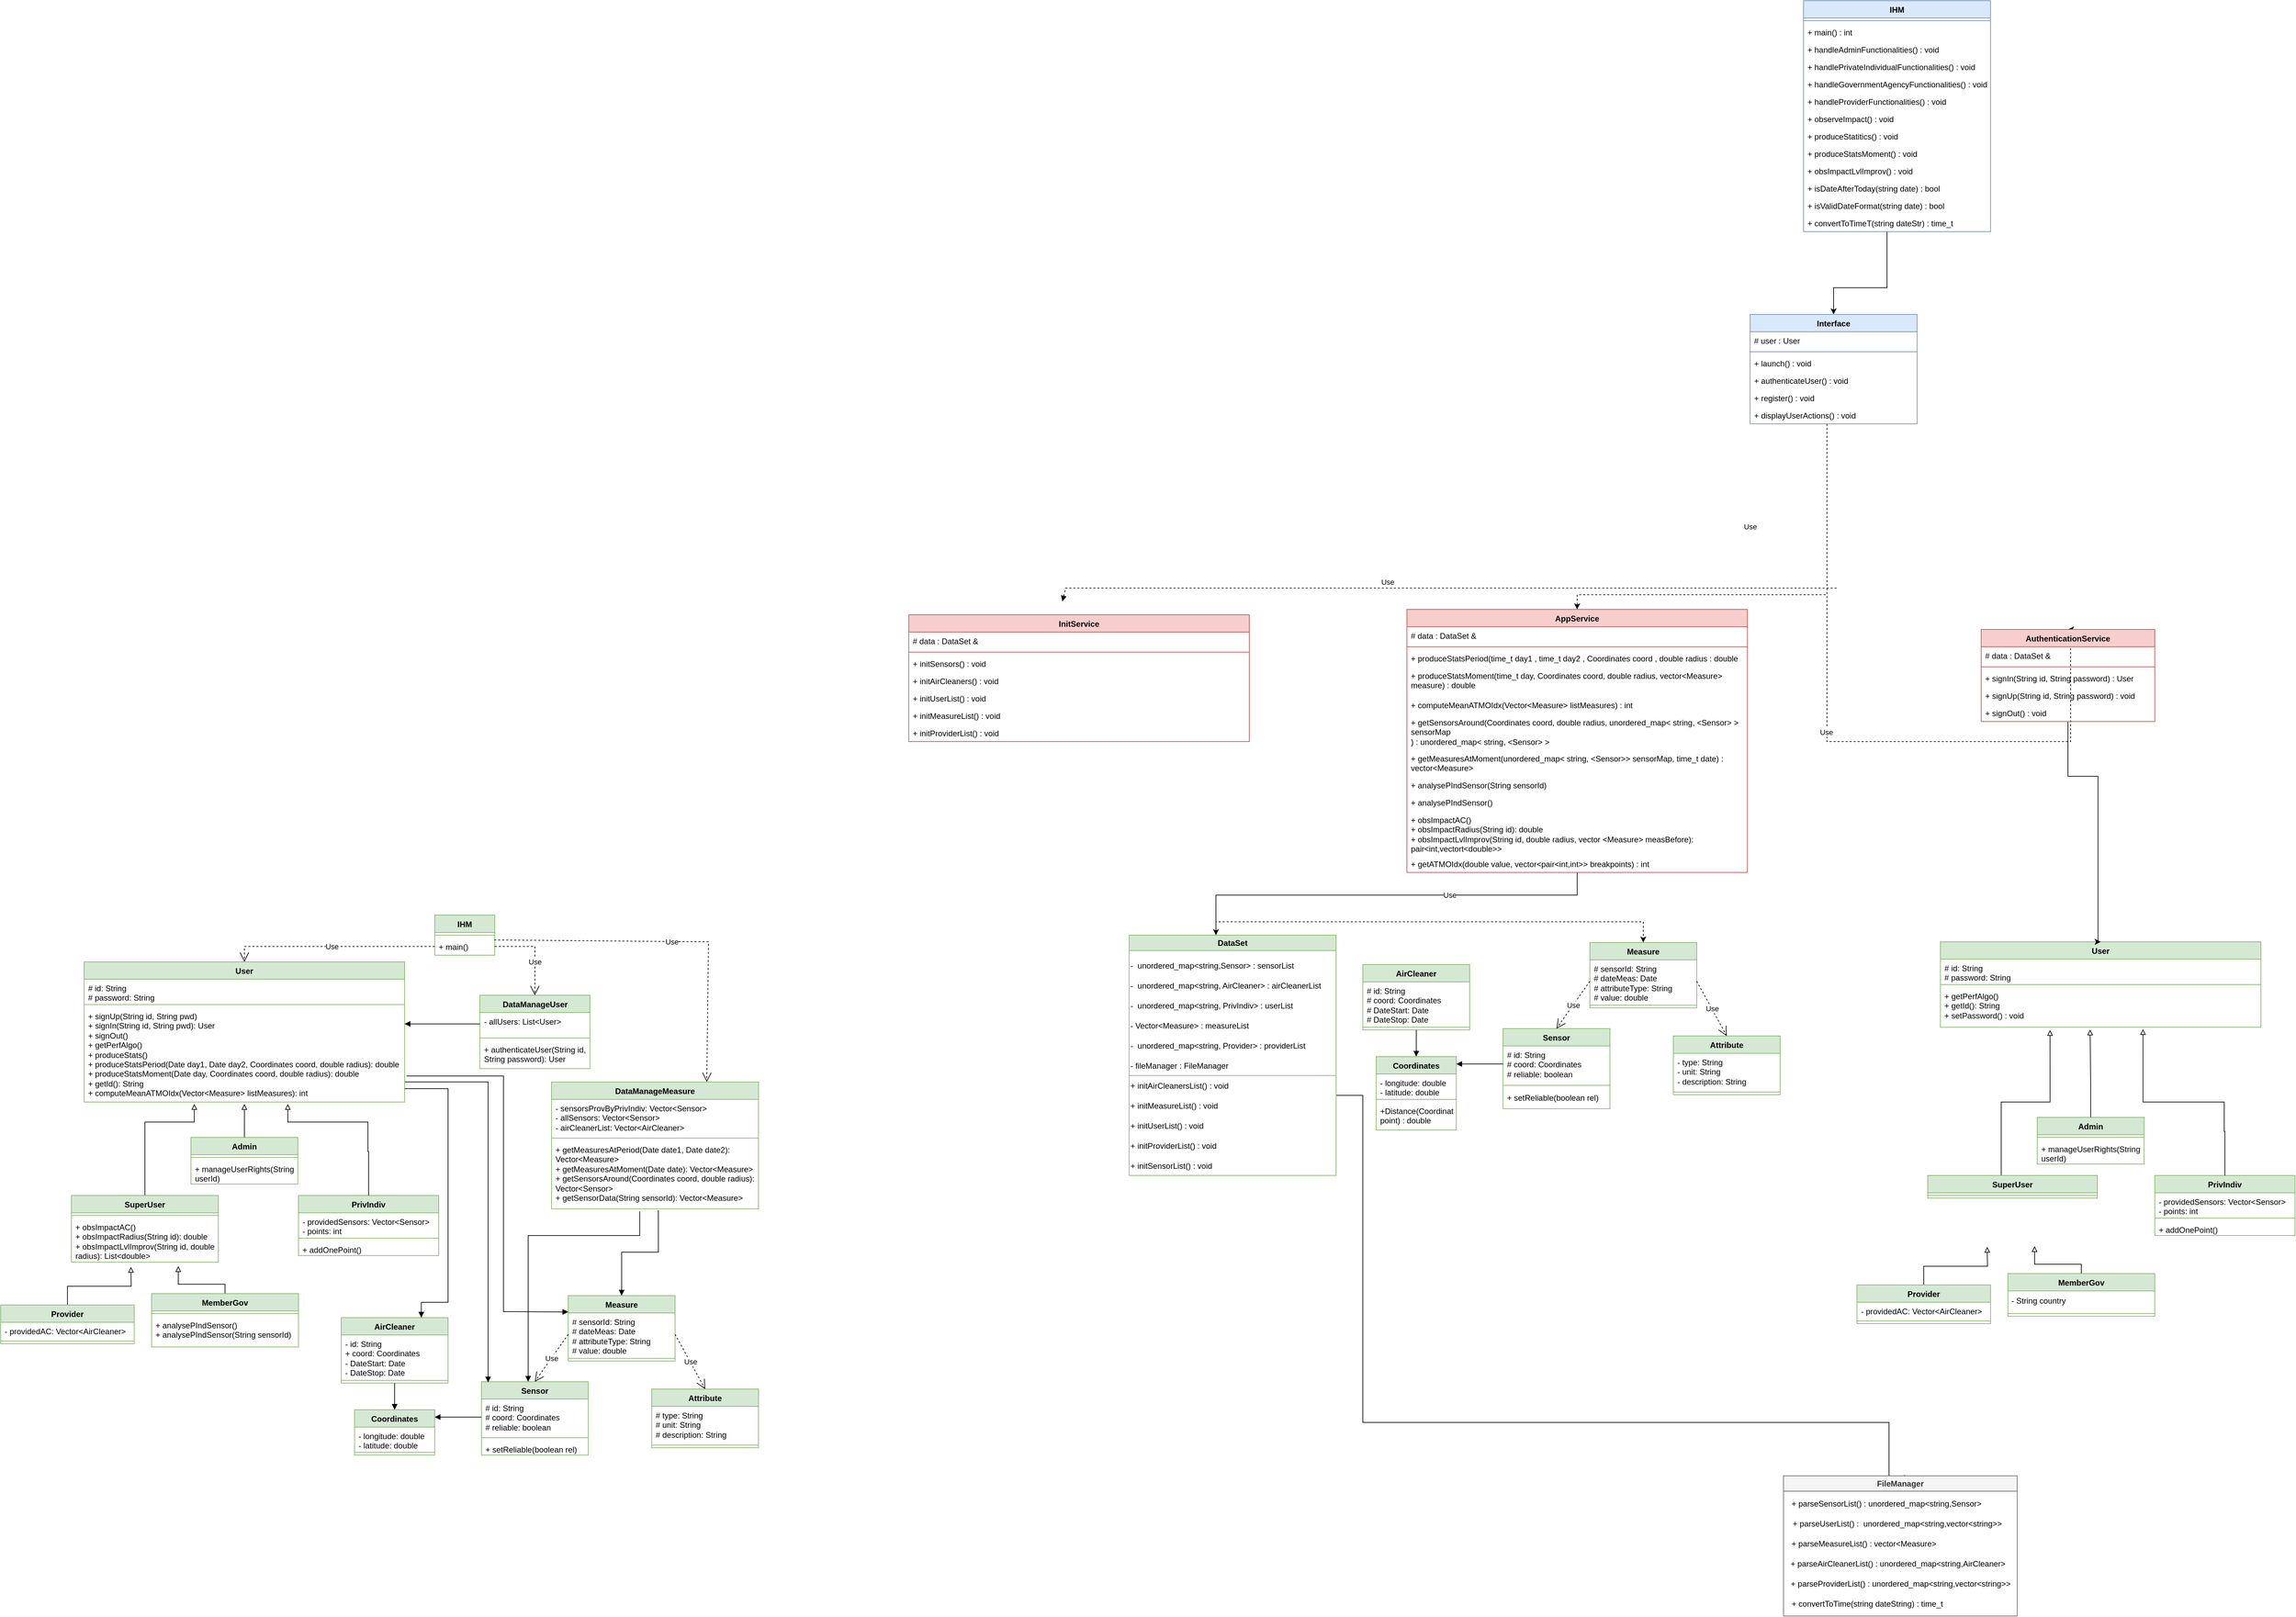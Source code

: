 <mxfile version="21.3.6" type="github">
  <diagram name="Page-1" id="Vz2Wcvp0gmtx6I2Lt9n_">
    <mxGraphModel dx="508" dy="2352" grid="1" gridSize="10" guides="1" tooltips="1" connect="1" arrows="1" fold="1" page="1" pageScale="1" pageWidth="1169" pageHeight="827" math="0" shadow="0">
      <root>
        <mxCell id="0" />
        <mxCell id="1" parent="0" />
        <mxCell id="VNQSytcOBWokNpSVMfIY-1" value="User" style="swimlane;fontStyle=1;align=center;verticalAlign=top;childLayout=stackLayout;horizontal=1;startSize=26;horizontalStack=0;resizeParent=1;resizeParentMax=0;resizeLast=0;collapsible=1;marginBottom=0;whiteSpace=wrap;html=1;fillColor=#d5e8d4;strokeColor=#82b366;" parent="1" vertex="1">
          <mxGeometry x="135" y="80" width="480" height="210" as="geometry" />
        </mxCell>
        <mxCell id="VNQSytcOBWokNpSVMfIY-2" value="# id: String&lt;br&gt;# password: String" style="text;strokeColor=none;fillColor=none;align=left;verticalAlign=top;spacingLeft=4;spacingRight=4;overflow=hidden;rotatable=0;points=[[0,0.5],[1,0.5]];portConstraint=eastwest;whiteSpace=wrap;html=1;" parent="VNQSytcOBWokNpSVMfIY-1" vertex="1">
          <mxGeometry y="26" width="480" height="34" as="geometry" />
        </mxCell>
        <mxCell id="VNQSytcOBWokNpSVMfIY-3" value="" style="line;strokeWidth=1;fillColor=none;align=left;verticalAlign=middle;spacingTop=-1;spacingLeft=3;spacingRight=3;rotatable=0;labelPosition=right;points=[];portConstraint=eastwest;strokeColor=inherit;" parent="VNQSytcOBWokNpSVMfIY-1" vertex="1">
          <mxGeometry y="60" width="480" height="8" as="geometry" />
        </mxCell>
        <mxCell id="VNQSytcOBWokNpSVMfIY-4" value="+ signUp(String id, String pwd)&lt;br&gt;+ signIn(String id, String pwd): User&lt;br&gt;+ signOut()&lt;br&gt;+ getPerfAlgo()&lt;br&gt;+ produceStats()&lt;br&gt;+ produceStatsPeriod(Date day1, Date day2, Coordinates coord, double radius): double&lt;br&gt;+ produceStatsMoment(Date day, Coordinates coord, double radius): double&lt;br&gt;+ getId(): String&lt;br&gt;+ computeMeanATMOIdx(Vector&amp;lt;Measure&amp;gt; listMeasures): int" style="text;strokeColor=none;fillColor=none;align=left;verticalAlign=top;spacingLeft=4;spacingRight=4;overflow=hidden;rotatable=0;points=[[0,0.5],[1,0.5]];portConstraint=eastwest;whiteSpace=wrap;html=1;" parent="VNQSytcOBWokNpSVMfIY-1" vertex="1">
          <mxGeometry y="68" width="480" height="142" as="geometry" />
        </mxCell>
        <mxCell id="VNQSytcOBWokNpSVMfIY-5" style="edgeStyle=orthogonalEdgeStyle;rounded=0;orthogonalLoop=1;jettySize=auto;html=1;exitX=0.5;exitY=0;exitDx=0;exitDy=0;endArrow=block;endFill=0;" parent="1" source="VNQSytcOBWokNpSVMfIY-6" edge="1">
          <mxGeometry relative="1" as="geometry">
            <mxPoint x="375.059" y="293" as="targetPoint" />
          </mxGeometry>
        </mxCell>
        <mxCell id="VNQSytcOBWokNpSVMfIY-6" value="Admin" style="swimlane;fontStyle=1;align=center;verticalAlign=top;childLayout=stackLayout;horizontal=1;startSize=26;horizontalStack=0;resizeParent=1;resizeParentMax=0;resizeLast=0;collapsible=1;marginBottom=0;whiteSpace=wrap;html=1;fillColor=#d5e8d4;strokeColor=#82b366;" parent="1" vertex="1">
          <mxGeometry x="295" y="343" width="160" height="70" as="geometry" />
        </mxCell>
        <mxCell id="VNQSytcOBWokNpSVMfIY-7" value="" style="line;strokeWidth=1;fillColor=none;align=left;verticalAlign=middle;spacingTop=-1;spacingLeft=3;spacingRight=3;rotatable=0;labelPosition=right;points=[];portConstraint=eastwest;strokeColor=inherit;" parent="VNQSytcOBWokNpSVMfIY-6" vertex="1">
          <mxGeometry y="26" width="160" height="8" as="geometry" />
        </mxCell>
        <mxCell id="VNQSytcOBWokNpSVMfIY-8" value="+ manageUserRights(String userId)" style="text;strokeColor=none;fillColor=none;align=left;verticalAlign=top;spacingLeft=4;spacingRight=4;overflow=hidden;rotatable=0;points=[[0,0.5],[1,0.5]];portConstraint=eastwest;whiteSpace=wrap;html=1;" parent="VNQSytcOBWokNpSVMfIY-6" vertex="1">
          <mxGeometry y="34" width="160" height="36" as="geometry" />
        </mxCell>
        <mxCell id="VNQSytcOBWokNpSVMfIY-9" style="edgeStyle=orthogonalEdgeStyle;rounded=0;orthogonalLoop=1;jettySize=auto;html=1;exitX=0.5;exitY=0;exitDx=0;exitDy=0;endArrow=block;endFill=0;targetPerimeterSpacing=0;strokeWidth=1;" parent="1" source="VNQSytcOBWokNpSVMfIY-15" edge="1">
          <mxGeometry relative="1" as="geometry">
            <mxPoint x="300" y="293" as="targetPoint" />
            <Array as="points">
              <mxPoint x="226" y="320" />
              <mxPoint x="300" y="320" />
            </Array>
          </mxGeometry>
        </mxCell>
        <mxCell id="VNQSytcOBWokNpSVMfIY-10" value="PrivIndiv" style="swimlane;fontStyle=1;align=center;verticalAlign=top;childLayout=stackLayout;horizontal=1;startSize=26;horizontalStack=0;resizeParent=1;resizeParentMax=0;resizeLast=0;collapsible=1;marginBottom=0;whiteSpace=wrap;html=1;fillColor=#d5e8d4;strokeColor=#82b366;" parent="1" vertex="1">
          <mxGeometry x="456" y="430" width="210" height="90" as="geometry" />
        </mxCell>
        <mxCell id="VNQSytcOBWokNpSVMfIY-11" value="- providedSensors: Vector&amp;lt;Sensor&amp;gt;&lt;br&gt;- points: int" style="text;strokeColor=none;fillColor=none;align=left;verticalAlign=top;spacingLeft=4;spacingRight=4;overflow=hidden;rotatable=0;points=[[0,0.5],[1,0.5]];portConstraint=eastwest;whiteSpace=wrap;html=1;" parent="VNQSytcOBWokNpSVMfIY-10" vertex="1">
          <mxGeometry y="26" width="210" height="34" as="geometry" />
        </mxCell>
        <mxCell id="VNQSytcOBWokNpSVMfIY-12" value="" style="line;strokeWidth=1;fillColor=none;align=left;verticalAlign=middle;spacingTop=-1;spacingLeft=3;spacingRight=3;rotatable=0;labelPosition=right;points=[];portConstraint=eastwest;strokeColor=inherit;" parent="VNQSytcOBWokNpSVMfIY-10" vertex="1">
          <mxGeometry y="60" width="210" height="8" as="geometry" />
        </mxCell>
        <mxCell id="VNQSytcOBWokNpSVMfIY-13" value="+ addOnePoint()" style="text;strokeColor=none;fillColor=none;align=left;verticalAlign=top;spacingLeft=4;spacingRight=4;overflow=hidden;rotatable=0;points=[[0,0.5],[1,0.5]];portConstraint=eastwest;whiteSpace=wrap;html=1;" parent="VNQSytcOBWokNpSVMfIY-10" vertex="1">
          <mxGeometry y="68" width="210" height="22" as="geometry" />
        </mxCell>
        <mxCell id="VNQSytcOBWokNpSVMfIY-14" style="edgeStyle=orthogonalEdgeStyle;rounded=0;orthogonalLoop=1;jettySize=auto;html=1;endArrow=block;endFill=0;exitX=0.5;exitY=0;exitDx=0;exitDy=0;" parent="1" source="VNQSytcOBWokNpSVMfIY-10" edge="1">
          <mxGeometry relative="1" as="geometry">
            <mxPoint x="440" y="293" as="targetPoint" />
            <Array as="points">
              <mxPoint x="561" y="364" />
              <mxPoint x="560" y="320" />
              <mxPoint x="440" y="320" />
            </Array>
          </mxGeometry>
        </mxCell>
        <mxCell id="VNQSytcOBWokNpSVMfIY-15" value="SuperUser" style="swimlane;fontStyle=1;align=center;verticalAlign=top;childLayout=stackLayout;horizontal=1;startSize=26;horizontalStack=0;resizeParent=1;resizeParentMax=0;resizeLast=0;collapsible=1;marginBottom=0;whiteSpace=wrap;html=1;fillColor=#d5e8d4;strokeColor=#82b366;" parent="1" vertex="1">
          <mxGeometry x="116" y="430" width="220" height="100" as="geometry" />
        </mxCell>
        <mxCell id="VNQSytcOBWokNpSVMfIY-16" value="" style="line;strokeWidth=1;fillColor=none;align=left;verticalAlign=middle;spacingTop=-1;spacingLeft=3;spacingRight=3;rotatable=0;labelPosition=right;points=[];portConstraint=eastwest;strokeColor=inherit;" parent="VNQSytcOBWokNpSVMfIY-15" vertex="1">
          <mxGeometry y="26" width="220" height="8" as="geometry" />
        </mxCell>
        <mxCell id="VNQSytcOBWokNpSVMfIY-17" value="+ obsImpactAC()&lt;br&gt;+ obsImpactRadius(String id): double&lt;br&gt;+ obsImpactLvlImprov(String id, double radius): List&amp;lt;double&amp;gt;" style="text;strokeColor=none;fillColor=none;align=left;verticalAlign=top;spacingLeft=4;spacingRight=4;overflow=hidden;rotatable=0;points=[[0,0.5],[1,0.5]];portConstraint=eastwest;whiteSpace=wrap;html=1;" parent="VNQSytcOBWokNpSVMfIY-15" vertex="1">
          <mxGeometry y="34" width="220" height="66" as="geometry" />
        </mxCell>
        <mxCell id="VNQSytcOBWokNpSVMfIY-18" style="edgeStyle=orthogonalEdgeStyle;rounded=0;orthogonalLoop=1;jettySize=auto;html=1;endArrow=block;endFill=0;exitX=0.5;exitY=0;exitDx=0;exitDy=0;" parent="1" source="VNQSytcOBWokNpSVMfIY-23" edge="1">
          <mxGeometry relative="1" as="geometry">
            <mxPoint x="205" y="537" as="targetPoint" />
          </mxGeometry>
        </mxCell>
        <mxCell id="VNQSytcOBWokNpSVMfIY-22" style="edgeStyle=orthogonalEdgeStyle;rounded=0;orthogonalLoop=1;jettySize=auto;html=1;endArrow=block;endFill=0;" parent="1" source="VNQSytcOBWokNpSVMfIY-19" edge="1">
          <mxGeometry relative="1" as="geometry">
            <mxPoint x="276" y="536" as="targetPoint" />
            <Array as="points">
              <mxPoint x="346" y="563" />
              <mxPoint x="276" y="563" />
            </Array>
          </mxGeometry>
        </mxCell>
        <mxCell id="VNQSytcOBWokNpSVMfIY-23" value="Provider" style="swimlane;fontStyle=1;align=center;verticalAlign=top;childLayout=stackLayout;horizontal=1;startSize=26;horizontalStack=0;resizeParent=1;resizeParentMax=0;resizeLast=0;collapsible=1;marginBottom=0;whiteSpace=wrap;html=1;fillColor=#d5e8d4;strokeColor=#82b366;" parent="1" vertex="1">
          <mxGeometry x="10" y="594" width="200" height="58" as="geometry" />
        </mxCell>
        <mxCell id="VNQSytcOBWokNpSVMfIY-24" value="- providedAC: Vector&amp;lt;AirCleaner&amp;gt;" style="text;strokeColor=none;fillColor=none;align=left;verticalAlign=top;spacingLeft=4;spacingRight=4;overflow=hidden;rotatable=0;points=[[0,0.5],[1,0.5]];portConstraint=eastwest;whiteSpace=wrap;html=1;" parent="VNQSytcOBWokNpSVMfIY-23" vertex="1">
          <mxGeometry y="26" width="200" height="24" as="geometry" />
        </mxCell>
        <mxCell id="VNQSytcOBWokNpSVMfIY-25" value="" style="line;strokeWidth=1;fillColor=none;align=left;verticalAlign=middle;spacingTop=-1;spacingLeft=3;spacingRight=3;rotatable=0;labelPosition=right;points=[];portConstraint=eastwest;strokeColor=inherit;" parent="VNQSytcOBWokNpSVMfIY-23" vertex="1">
          <mxGeometry y="50" width="200" height="8" as="geometry" />
        </mxCell>
        <mxCell id="VNQSytcOBWokNpSVMfIY-27" value="Coordinates" style="swimlane;fontStyle=1;align=center;verticalAlign=top;childLayout=stackLayout;horizontal=1;startSize=26;horizontalStack=0;resizeParent=1;resizeParentMax=0;resizeLast=0;collapsible=1;marginBottom=0;whiteSpace=wrap;html=1;fillColor=#d5e8d4;strokeColor=#82b366;" parent="1" vertex="1">
          <mxGeometry x="540" y="751" width="120" height="68" as="geometry" />
        </mxCell>
        <mxCell id="VNQSytcOBWokNpSVMfIY-28" value="- longitude: double&lt;br&gt;- latitude: double" style="text;strokeColor=none;fillColor=none;align=left;verticalAlign=top;spacingLeft=4;spacingRight=4;overflow=hidden;rotatable=0;points=[[0,0.5],[1,0.5]];portConstraint=eastwest;whiteSpace=wrap;html=1;" parent="VNQSytcOBWokNpSVMfIY-27" vertex="1">
          <mxGeometry y="26" width="120" height="34" as="geometry" />
        </mxCell>
        <mxCell id="VNQSytcOBWokNpSVMfIY-29" value="" style="line;strokeWidth=1;fillColor=none;align=left;verticalAlign=middle;spacingTop=-1;spacingLeft=3;spacingRight=3;rotatable=0;labelPosition=right;points=[];portConstraint=eastwest;strokeColor=inherit;" parent="VNQSytcOBWokNpSVMfIY-27" vertex="1">
          <mxGeometry y="60" width="120" height="8" as="geometry" />
        </mxCell>
        <mxCell id="VNQSytcOBWokNpSVMfIY-31" value="IHM" style="swimlane;fontStyle=1;align=center;verticalAlign=top;childLayout=stackLayout;horizontal=1;startSize=26;horizontalStack=0;resizeParent=1;resizeParentMax=0;resizeLast=0;collapsible=1;marginBottom=0;whiteSpace=wrap;html=1;fillColor=#d5e8d4;strokeColor=#82b366;" parent="1" vertex="1">
          <mxGeometry x="660" y="10" width="90" height="60" as="geometry" />
        </mxCell>
        <mxCell id="VNQSytcOBWokNpSVMfIY-32" value="" style="line;strokeWidth=1;fillColor=none;align=left;verticalAlign=middle;spacingTop=-1;spacingLeft=3;spacingRight=3;rotatable=0;labelPosition=right;points=[];portConstraint=eastwest;strokeColor=inherit;" parent="VNQSytcOBWokNpSVMfIY-31" vertex="1">
          <mxGeometry y="26" width="90" height="8" as="geometry" />
        </mxCell>
        <mxCell id="VNQSytcOBWokNpSVMfIY-33" value="+ main()" style="text;strokeColor=none;fillColor=none;align=left;verticalAlign=top;spacingLeft=4;spacingRight=4;overflow=hidden;rotatable=0;points=[[0,0.5],[1,0.5]];portConstraint=eastwest;whiteSpace=wrap;html=1;" parent="VNQSytcOBWokNpSVMfIY-31" vertex="1">
          <mxGeometry y="34" width="90" height="26" as="geometry" />
        </mxCell>
        <mxCell id="VNQSytcOBWokNpSVMfIY-34" value="Sensor" style="swimlane;fontStyle=1;align=center;verticalAlign=top;childLayout=stackLayout;horizontal=1;startSize=26;horizontalStack=0;resizeParent=1;resizeParentMax=0;resizeLast=0;collapsible=1;marginBottom=0;whiteSpace=wrap;html=1;fillColor=#d5e8d4;strokeColor=#82b366;" parent="1" vertex="1">
          <mxGeometry x="730" y="709" width="160" height="110" as="geometry" />
        </mxCell>
        <mxCell id="VNQSytcOBWokNpSVMfIY-35" value="# id: String&lt;br&gt;# coord: Coordinates&lt;br&gt;# reliable: boolean" style="text;strokeColor=none;fillColor=none;align=left;verticalAlign=top;spacingLeft=4;spacingRight=4;overflow=hidden;rotatable=0;points=[[0,0.5],[1,0.5]];portConstraint=eastwest;whiteSpace=wrap;html=1;" parent="VNQSytcOBWokNpSVMfIY-34" vertex="1">
          <mxGeometry y="26" width="160" height="54" as="geometry" />
        </mxCell>
        <mxCell id="VNQSytcOBWokNpSVMfIY-36" value="" style="line;strokeWidth=1;fillColor=none;align=left;verticalAlign=middle;spacingTop=-1;spacingLeft=3;spacingRight=3;rotatable=0;labelPosition=right;points=[];portConstraint=eastwest;strokeColor=inherit;" parent="VNQSytcOBWokNpSVMfIY-34" vertex="1">
          <mxGeometry y="80" width="160" height="8" as="geometry" />
        </mxCell>
        <mxCell id="VNQSytcOBWokNpSVMfIY-37" value="+ setReliable(boolean rel)" style="text;strokeColor=none;fillColor=none;align=left;verticalAlign=top;spacingLeft=4;spacingRight=4;overflow=hidden;rotatable=0;points=[[0,0.5],[1,0.5]];portConstraint=eastwest;whiteSpace=wrap;html=1;" parent="VNQSytcOBWokNpSVMfIY-34" vertex="1">
          <mxGeometry y="88" width="160" height="22" as="geometry" />
        </mxCell>
        <mxCell id="VNQSytcOBWokNpSVMfIY-38" value="AirCleaner" style="swimlane;fontStyle=1;align=center;verticalAlign=top;childLayout=stackLayout;horizontal=1;startSize=26;horizontalStack=0;resizeParent=1;resizeParentMax=0;resizeLast=0;collapsible=1;marginBottom=0;whiteSpace=wrap;html=1;fillColor=#d5e8d4;strokeColor=#82b366;" parent="1" vertex="1">
          <mxGeometry x="520" y="613" width="160" height="98" as="geometry" />
        </mxCell>
        <mxCell id="VNQSytcOBWokNpSVMfIY-39" value="- id: String&lt;br&gt;+ coord: Coordinates&lt;br&gt;- DateStart: Date&lt;br&gt;- DateStop: Date" style="text;strokeColor=none;fillColor=none;align=left;verticalAlign=top;spacingLeft=4;spacingRight=4;overflow=hidden;rotatable=0;points=[[0,0.5],[1,0.5]];portConstraint=eastwest;whiteSpace=wrap;html=1;" parent="VNQSytcOBWokNpSVMfIY-38" vertex="1">
          <mxGeometry y="26" width="160" height="64" as="geometry" />
        </mxCell>
        <mxCell id="VNQSytcOBWokNpSVMfIY-40" value="" style="line;strokeWidth=1;fillColor=none;align=left;verticalAlign=middle;spacingTop=-1;spacingLeft=3;spacingRight=3;rotatable=0;labelPosition=right;points=[];portConstraint=eastwest;strokeColor=inherit;" parent="VNQSytcOBWokNpSVMfIY-38" vertex="1">
          <mxGeometry y="90" width="160" height="8" as="geometry" />
        </mxCell>
        <mxCell id="VNQSytcOBWokNpSVMfIY-42" value="Measure" style="swimlane;fontStyle=1;align=center;verticalAlign=top;childLayout=stackLayout;horizontal=1;startSize=26;horizontalStack=0;resizeParent=1;resizeParentMax=0;resizeLast=0;collapsible=1;marginBottom=0;whiteSpace=wrap;html=1;fillColor=#d5e8d4;strokeColor=#82b366;" parent="1" vertex="1">
          <mxGeometry x="860" y="580" width="160" height="98" as="geometry" />
        </mxCell>
        <mxCell id="VNQSytcOBWokNpSVMfIY-43" value="# sensorId: String&lt;br&gt;# dateMeas: Date&lt;br&gt;# attributeType: String&lt;br&gt;# value: double" style="text;strokeColor=none;fillColor=none;align=left;verticalAlign=top;spacingLeft=4;spacingRight=4;overflow=hidden;rotatable=0;points=[[0,0.5],[1,0.5]];portConstraint=eastwest;whiteSpace=wrap;html=1;" parent="VNQSytcOBWokNpSVMfIY-42" vertex="1">
          <mxGeometry y="26" width="160" height="64" as="geometry" />
        </mxCell>
        <mxCell id="VNQSytcOBWokNpSVMfIY-44" value="" style="line;strokeWidth=1;fillColor=none;align=left;verticalAlign=middle;spacingTop=-1;spacingLeft=3;spacingRight=3;rotatable=0;labelPosition=right;points=[];portConstraint=eastwest;strokeColor=inherit;" parent="VNQSytcOBWokNpSVMfIY-42" vertex="1">
          <mxGeometry y="90" width="160" height="8" as="geometry" />
        </mxCell>
        <mxCell id="VNQSytcOBWokNpSVMfIY-46" value="Attribute" style="swimlane;fontStyle=1;align=center;verticalAlign=top;childLayout=stackLayout;horizontal=1;startSize=26;horizontalStack=0;resizeParent=1;resizeParentMax=0;resizeLast=0;collapsible=1;marginBottom=0;whiteSpace=wrap;html=1;fillColor=#d5e8d4;strokeColor=#82b366;" parent="1" vertex="1">
          <mxGeometry x="985" y="720" width="160" height="88" as="geometry" />
        </mxCell>
        <mxCell id="VNQSytcOBWokNpSVMfIY-47" value="# type: String&lt;br&gt;# unit: String&lt;br&gt;# description: String" style="text;strokeColor=none;fillColor=none;align=left;verticalAlign=top;spacingLeft=4;spacingRight=4;overflow=hidden;rotatable=0;points=[[0,0.5],[1,0.5]];portConstraint=eastwest;whiteSpace=wrap;html=1;" parent="VNQSytcOBWokNpSVMfIY-46" vertex="1">
          <mxGeometry y="26" width="160" height="54" as="geometry" />
        </mxCell>
        <mxCell id="VNQSytcOBWokNpSVMfIY-48" value="" style="line;strokeWidth=1;fillColor=none;align=left;verticalAlign=middle;spacingTop=-1;spacingLeft=3;spacingRight=3;rotatable=0;labelPosition=right;points=[];portConstraint=eastwest;strokeColor=inherit;" parent="VNQSytcOBWokNpSVMfIY-46" vertex="1">
          <mxGeometry y="80" width="160" height="8" as="geometry" />
        </mxCell>
        <mxCell id="VNQSytcOBWokNpSVMfIY-53" value="Use" style="endArrow=open;endSize=12;dashed=1;html=1;rounded=0;exitX=0;exitY=0.5;exitDx=0;exitDy=0;entryX=0.5;entryY=0;entryDx=0;entryDy=0;" parent="1" source="VNQSytcOBWokNpSVMfIY-33" target="VNQSytcOBWokNpSVMfIY-1" edge="1">
          <mxGeometry width="160" relative="1" as="geometry">
            <mxPoint x="730" y="-40" as="sourcePoint" />
            <mxPoint x="890" y="-40" as="targetPoint" />
            <Array as="points">
              <mxPoint x="375" y="57" />
            </Array>
          </mxGeometry>
        </mxCell>
        <mxCell id="VNQSytcOBWokNpSVMfIY-54" value="Use" style="endArrow=open;endSize=12;dashed=1;html=1;rounded=0;exitX=0.99;exitY=0.121;exitDx=0;exitDy=0;entryX=0.75;entryY=0;entryDx=0;entryDy=0;exitPerimeter=0;" parent="1" source="VNQSytcOBWokNpSVMfIY-33" target="VNQSytcOBWokNpSVMfIY-72" edge="1">
          <mxGeometry width="160" relative="1" as="geometry">
            <mxPoint x="830" y="-80" as="sourcePoint" />
            <mxPoint x="975" y="60" as="targetPoint" />
            <Array as="points">
              <mxPoint x="1070" y="50" />
            </Array>
          </mxGeometry>
        </mxCell>
        <mxCell id="VNQSytcOBWokNpSVMfIY-55" value="Use" style="endArrow=open;endSize=12;dashed=1;html=1;rounded=0;exitX=0;exitY=0.5;exitDx=0;exitDy=0;entryX=0.5;entryY=0;entryDx=0;entryDy=0;" parent="1" source="VNQSytcOBWokNpSVMfIY-43" target="VNQSytcOBWokNpSVMfIY-34" edge="1">
          <mxGeometry width="160" relative="1" as="geometry">
            <mxPoint x="615" y="590" as="sourcePoint" />
            <mxPoint x="775" y="590" as="targetPoint" />
          </mxGeometry>
        </mxCell>
        <mxCell id="VNQSytcOBWokNpSVMfIY-56" value="Use" style="endArrow=open;endSize=12;dashed=1;html=1;rounded=0;exitX=1;exitY=0.5;exitDx=0;exitDy=0;entryX=0.5;entryY=0;entryDx=0;entryDy=0;" parent="1" source="VNQSytcOBWokNpSVMfIY-43" target="VNQSytcOBWokNpSVMfIY-46" edge="1">
          <mxGeometry width="160" relative="1" as="geometry">
            <mxPoint x="1135" y="580" as="sourcePoint" />
            <mxPoint x="1295" y="580" as="targetPoint" />
          </mxGeometry>
        </mxCell>
        <mxCell id="VNQSytcOBWokNpSVMfIY-19" value="MemberGov" style="swimlane;fontStyle=1;align=center;verticalAlign=top;childLayout=stackLayout;horizontal=1;startSize=26;horizontalStack=0;resizeParent=1;resizeParentMax=0;resizeLast=0;collapsible=1;marginBottom=0;whiteSpace=wrap;html=1;fillColor=#d5e8d4;strokeColor=#82b366;" parent="1" vertex="1">
          <mxGeometry x="236" y="577" width="220" height="80" as="geometry" />
        </mxCell>
        <mxCell id="VNQSytcOBWokNpSVMfIY-20" value="" style="line;strokeWidth=1;fillColor=none;align=left;verticalAlign=middle;spacingTop=-1;spacingLeft=3;spacingRight=3;rotatable=0;labelPosition=right;points=[];portConstraint=eastwest;strokeColor=inherit;" parent="VNQSytcOBWokNpSVMfIY-19" vertex="1">
          <mxGeometry y="26" width="220" height="8" as="geometry" />
        </mxCell>
        <mxCell id="VNQSytcOBWokNpSVMfIY-21" value="+ analysePIndSensor()&lt;br&gt;+ analysePIndSensor(String sensorId)" style="text;strokeColor=none;fillColor=none;align=left;verticalAlign=top;spacingLeft=4;spacingRight=4;overflow=hidden;rotatable=0;points=[[0,0.5],[1,0.5]];portConstraint=eastwest;whiteSpace=wrap;html=1;" parent="VNQSytcOBWokNpSVMfIY-19" vertex="1">
          <mxGeometry y="34" width="220" height="46" as="geometry" />
        </mxCell>
        <mxCell id="VNQSytcOBWokNpSVMfIY-61" value="" style="endArrow=block;endFill=1;html=1;edgeStyle=orthogonalEdgeStyle;align=left;verticalAlign=top;rounded=0;exitX=0.5;exitY=1;exitDx=0;exitDy=0;entryX=0.5;entryY=0;entryDx=0;entryDy=0;" parent="1" source="VNQSytcOBWokNpSVMfIY-38" target="VNQSytcOBWokNpSVMfIY-27" edge="1">
          <mxGeometry x="-1" relative="1" as="geometry">
            <mxPoint x="895" y="519" as="sourcePoint" />
            <mxPoint x="610" y="623" as="targetPoint" />
          </mxGeometry>
        </mxCell>
        <mxCell id="VNQSytcOBWokNpSVMfIY-62" value="" style="endArrow=block;endFill=1;html=1;edgeStyle=orthogonalEdgeStyle;align=left;verticalAlign=top;rounded=0;exitX=0;exitY=0.5;exitDx=0;exitDy=0;" parent="1" source="VNQSytcOBWokNpSVMfIY-35" edge="1">
          <mxGeometry x="-1" relative="1" as="geometry">
            <mxPoint x="715" y="529" as="sourcePoint" />
            <mxPoint x="660" y="762" as="targetPoint" />
          </mxGeometry>
        </mxCell>
        <mxCell id="VNQSytcOBWokNpSVMfIY-72" value="DataManageMeasure" style="swimlane;fontStyle=1;align=center;verticalAlign=top;childLayout=stackLayout;horizontal=1;startSize=26;horizontalStack=0;resizeParent=1;resizeParentMax=0;resizeLast=0;collapsible=1;marginBottom=0;whiteSpace=wrap;html=1;fillColor=#d5e8d4;strokeColor=#82b366;" parent="1" vertex="1">
          <mxGeometry x="835" y="260" width="310" height="190" as="geometry" />
        </mxCell>
        <mxCell id="VNQSytcOBWokNpSVMfIY-73" value="- sensorsProvByPrivIndiv: Vector&amp;lt;Sensor&amp;gt;&lt;br&gt;- allSensors: Vector&amp;lt;Sensor&amp;gt;&lt;br&gt;- airCleanerList: Vector&amp;lt;AirCleaner&amp;gt;" style="text;strokeColor=none;fillColor=none;align=left;verticalAlign=top;spacingLeft=4;spacingRight=4;overflow=hidden;rotatable=0;points=[[0,0.5],[1,0.5]];portConstraint=eastwest;whiteSpace=wrap;html=1;" parent="VNQSytcOBWokNpSVMfIY-72" vertex="1">
          <mxGeometry y="26" width="310" height="54" as="geometry" />
        </mxCell>
        <mxCell id="VNQSytcOBWokNpSVMfIY-74" value="" style="line;strokeWidth=1;fillColor=none;align=left;verticalAlign=middle;spacingTop=-1;spacingLeft=3;spacingRight=3;rotatable=0;labelPosition=right;points=[];portConstraint=eastwest;strokeColor=inherit;" parent="VNQSytcOBWokNpSVMfIY-72" vertex="1">
          <mxGeometry y="80" width="310" height="8" as="geometry" />
        </mxCell>
        <mxCell id="VNQSytcOBWokNpSVMfIY-75" value="+ getMeasuresAtPeriod(Date date1, Date date2): Vector&amp;lt;Measure&amp;gt;&lt;br&gt;+ getMeasuresAtMoment(Date date): Vector&amp;lt;Measure&amp;gt;&lt;br&gt;+ getSensorsAround(Coordinates coord, double radius): Vector&amp;lt;Sensor&amp;gt;&lt;br&gt;+ getSensorData(String sensorId): Vector&amp;lt;Measure&amp;gt;" style="text;strokeColor=none;fillColor=none;align=left;verticalAlign=top;spacingLeft=4;spacingRight=4;overflow=hidden;rotatable=0;points=[[0,0.5],[1,0.5]];portConstraint=eastwest;whiteSpace=wrap;html=1;" parent="VNQSytcOBWokNpSVMfIY-72" vertex="1">
          <mxGeometry y="88" width="310" height="102" as="geometry" />
        </mxCell>
        <mxCell id="VNQSytcOBWokNpSVMfIY-78" value="DataManageUser" style="swimlane;fontStyle=1;align=center;verticalAlign=top;childLayout=stackLayout;horizontal=1;startSize=26;horizontalStack=0;resizeParent=1;resizeParentMax=0;resizeLast=0;collapsible=1;marginBottom=0;whiteSpace=wrap;html=1;fillColor=#d5e8d4;strokeColor=#82b366;" parent="1" vertex="1">
          <mxGeometry x="727.5" y="130" width="165" height="110" as="geometry" />
        </mxCell>
        <mxCell id="VNQSytcOBWokNpSVMfIY-79" value="- allUsers: List&amp;lt;User&amp;gt;" style="text;strokeColor=none;fillColor=none;align=left;verticalAlign=top;spacingLeft=4;spacingRight=4;overflow=hidden;rotatable=0;points=[[0,0.5],[1,0.5]];portConstraint=eastwest;whiteSpace=wrap;html=1;" parent="VNQSytcOBWokNpSVMfIY-78" vertex="1">
          <mxGeometry y="26" width="165" height="34" as="geometry" />
        </mxCell>
        <mxCell id="VNQSytcOBWokNpSVMfIY-80" value="" style="line;strokeWidth=1;fillColor=none;align=left;verticalAlign=middle;spacingTop=-1;spacingLeft=3;spacingRight=3;rotatable=0;labelPosition=right;points=[];portConstraint=eastwest;strokeColor=inherit;" parent="VNQSytcOBWokNpSVMfIY-78" vertex="1">
          <mxGeometry y="60" width="165" height="8" as="geometry" />
        </mxCell>
        <mxCell id="VNQSytcOBWokNpSVMfIY-81" value="+ authenticateUser(String id, String password): User" style="text;strokeColor=none;fillColor=none;align=left;verticalAlign=top;spacingLeft=4;spacingRight=4;overflow=hidden;rotatable=0;points=[[0,0.5],[1,0.5]];portConstraint=eastwest;whiteSpace=wrap;html=1;" parent="VNQSytcOBWokNpSVMfIY-78" vertex="1">
          <mxGeometry y="68" width="165" height="42" as="geometry" />
        </mxCell>
        <mxCell id="VNQSytcOBWokNpSVMfIY-82" value="" style="endArrow=block;endFill=1;html=1;edgeStyle=orthogonalEdgeStyle;align=left;verticalAlign=top;rounded=0;exitX=0;exitY=0.5;exitDx=0;exitDy=0;" parent="1" source="VNQSytcOBWokNpSVMfIY-79" target="VNQSytcOBWokNpSVMfIY-4" edge="1">
          <mxGeometry x="-1" relative="1" as="geometry">
            <mxPoint x="142" y="250" as="sourcePoint" />
            <mxPoint x="615" y="160" as="targetPoint" />
            <Array as="points">
              <mxPoint x="640" y="173" />
              <mxPoint x="640" y="173" />
            </Array>
          </mxGeometry>
        </mxCell>
        <mxCell id="VNQSytcOBWokNpSVMfIY-84" value="Use" style="endArrow=open;endSize=12;dashed=1;html=1;rounded=0;exitX=1;exitY=0.5;exitDx=0;exitDy=0;entryX=0.5;entryY=0;entryDx=0;entryDy=0;" parent="1" source="VNQSytcOBWokNpSVMfIY-33" target="VNQSytcOBWokNpSVMfIY-78" edge="1">
          <mxGeometry x="0.248" width="160" relative="1" as="geometry">
            <mxPoint x="760" y="67" as="sourcePoint" />
            <mxPoint x="1077" y="270" as="targetPoint" />
            <Array as="points">
              <mxPoint x="810" y="57" />
            </Array>
            <mxPoint as="offset" />
          </mxGeometry>
        </mxCell>
        <mxCell id="VNQSytcOBWokNpSVMfIY-85" value="" style="endArrow=block;endFill=1;html=1;edgeStyle=orthogonalEdgeStyle;align=left;verticalAlign=top;rounded=0;exitX=0.516;exitY=1.019;exitDx=0;exitDy=0;exitPerimeter=0;entryX=0.5;entryY=0;entryDx=0;entryDy=0;" parent="1" source="VNQSytcOBWokNpSVMfIY-75" target="VNQSytcOBWokNpSVMfIY-42" edge="1">
          <mxGeometry x="-1" relative="1" as="geometry">
            <mxPoint x="738" y="183" as="sourcePoint" />
            <mxPoint x="625" y="229" as="targetPoint" />
            <Array as="points">
              <mxPoint x="995" y="515" />
              <mxPoint x="940" y="515" />
            </Array>
          </mxGeometry>
        </mxCell>
        <mxCell id="VNQSytcOBWokNpSVMfIY-86" value="" style="endArrow=block;endFill=1;html=1;edgeStyle=orthogonalEdgeStyle;align=left;verticalAlign=top;rounded=0;exitX=0.426;exitY=1.037;exitDx=0;exitDy=0;exitPerimeter=0;" parent="1" source="VNQSytcOBWokNpSVMfIY-75" edge="1">
          <mxGeometry x="-1" relative="1" as="geometry">
            <mxPoint x="1005" y="462" as="sourcePoint" />
            <mxPoint x="800" y="709" as="targetPoint" />
            <Array as="points">
              <mxPoint x="967" y="490" />
              <mxPoint x="800" y="490" />
              <mxPoint x="800" y="709" />
            </Array>
          </mxGeometry>
        </mxCell>
        <mxCell id="VNQSytcOBWokNpSVMfIY-87" value="" style="endArrow=block;endFill=1;html=1;edgeStyle=orthogonalEdgeStyle;align=left;verticalAlign=top;rounded=0;entryX=0.75;entryY=0;entryDx=0;entryDy=0;" parent="1" source="VNQSytcOBWokNpSVMfIY-4" target="VNQSytcOBWokNpSVMfIY-38" edge="1">
          <mxGeometry x="-1" relative="1" as="geometry">
            <mxPoint x="620" y="260" as="sourcePoint" />
            <mxPoint x="680" y="613" as="targetPoint" />
            <Array as="points">
              <mxPoint x="680" y="270" />
              <mxPoint x="680" y="590" />
              <mxPoint x="640" y="590" />
            </Array>
          </mxGeometry>
        </mxCell>
        <mxCell id="VNQSytcOBWokNpSVMfIY-88" value="" style="endArrow=block;endFill=1;html=1;edgeStyle=orthogonalEdgeStyle;align=left;verticalAlign=top;rounded=0;exitX=1.001;exitY=0.788;exitDx=0;exitDy=0;exitPerimeter=0;" parent="1" source="VNQSytcOBWokNpSVMfIY-4" edge="1">
          <mxGeometry x="-1" relative="1" as="geometry">
            <mxPoint x="650" y="260" as="sourcePoint" />
            <mxPoint x="740" y="710" as="targetPoint" />
            <Array as="points">
              <mxPoint x="740" y="260" />
              <mxPoint x="740" y="708" />
            </Array>
          </mxGeometry>
        </mxCell>
        <mxCell id="VNQSytcOBWokNpSVMfIY-90" value="" style="endArrow=block;endFill=1;html=1;edgeStyle=orthogonalEdgeStyle;align=left;verticalAlign=top;rounded=0;exitX=1.006;exitY=0.725;exitDx=0;exitDy=0;exitPerimeter=0;entryX=0;entryY=0.25;entryDx=0;entryDy=0;" parent="1" source="VNQSytcOBWokNpSVMfIY-4" target="VNQSytcOBWokNpSVMfIY-42" edge="1">
          <mxGeometry x="-1" relative="1" as="geometry">
            <mxPoint x="637.48" y="251.5" as="sourcePoint" />
            <mxPoint x="772.48" y="698.5" as="targetPoint" />
            <Array as="points">
              <mxPoint x="763" y="251" />
              <mxPoint x="763" y="604" />
              <mxPoint x="773" y="604" />
            </Array>
          </mxGeometry>
        </mxCell>
        <mxCell id="46iz_8Q2Tla9tHOPQVGm-1" value="User" style="swimlane;fontStyle=1;align=center;verticalAlign=top;childLayout=stackLayout;horizontal=1;startSize=26;horizontalStack=0;resizeParent=1;resizeParentMax=0;resizeLast=0;collapsible=1;marginBottom=0;whiteSpace=wrap;html=1;fillColor=#d5e8d4;strokeColor=#82b366;" parent="1" vertex="1">
          <mxGeometry x="2915" y="50" width="480" height="128" as="geometry" />
        </mxCell>
        <mxCell id="46iz_8Q2Tla9tHOPQVGm-2" value="# id: String&lt;br&gt;# password: String" style="text;strokeColor=none;fillColor=none;align=left;verticalAlign=top;spacingLeft=4;spacingRight=4;overflow=hidden;rotatable=0;points=[[0,0.5],[1,0.5]];portConstraint=eastwest;whiteSpace=wrap;html=1;" parent="46iz_8Q2Tla9tHOPQVGm-1" vertex="1">
          <mxGeometry y="26" width="480" height="34" as="geometry" />
        </mxCell>
        <mxCell id="46iz_8Q2Tla9tHOPQVGm-3" value="" style="line;strokeWidth=1;fillColor=none;align=left;verticalAlign=middle;spacingTop=-1;spacingLeft=3;spacingRight=3;rotatable=0;labelPosition=right;points=[];portConstraint=eastwest;strokeColor=inherit;" parent="46iz_8Q2Tla9tHOPQVGm-1" vertex="1">
          <mxGeometry y="60" width="480" height="8" as="geometry" />
        </mxCell>
        <mxCell id="46iz_8Q2Tla9tHOPQVGm-4" value="+ getPerfAlgo()&lt;br&gt;+ getId(): String&lt;br&gt;+ setPassword() : void" style="text;strokeColor=none;fillColor=none;align=left;verticalAlign=top;spacingLeft=4;spacingRight=4;overflow=hidden;rotatable=0;points=[[0,0.5],[1,0.5]];portConstraint=eastwest;whiteSpace=wrap;html=1;" parent="46iz_8Q2Tla9tHOPQVGm-1" vertex="1">
          <mxGeometry y="68" width="480" height="60" as="geometry" />
        </mxCell>
        <mxCell id="46iz_8Q2Tla9tHOPQVGm-5" style="edgeStyle=orthogonalEdgeStyle;rounded=0;orthogonalLoop=1;jettySize=auto;html=1;exitX=0.5;exitY=0;exitDx=0;exitDy=0;endArrow=block;endFill=0;entryX=0.467;entryY=1.057;entryDx=0;entryDy=0;entryPerimeter=0;" parent="1" source="46iz_8Q2Tla9tHOPQVGm-6" target="46iz_8Q2Tla9tHOPQVGm-4" edge="1">
          <mxGeometry relative="1" as="geometry">
            <mxPoint x="3140" y="250" as="targetPoint" />
            <Array as="points">
              <mxPoint x="3140" y="263" />
              <mxPoint x="3139" y="263" />
            </Array>
          </mxGeometry>
        </mxCell>
        <mxCell id="46iz_8Q2Tla9tHOPQVGm-6" value="Admin" style="swimlane;fontStyle=1;align=center;verticalAlign=top;childLayout=stackLayout;horizontal=1;startSize=26;horizontalStack=0;resizeParent=1;resizeParentMax=0;resizeLast=0;collapsible=1;marginBottom=0;whiteSpace=wrap;html=1;fillColor=#d5e8d4;strokeColor=#82b366;" parent="1" vertex="1">
          <mxGeometry x="3060" y="313" width="160" height="70" as="geometry" />
        </mxCell>
        <mxCell id="46iz_8Q2Tla9tHOPQVGm-7" value="" style="line;strokeWidth=1;fillColor=none;align=left;verticalAlign=middle;spacingTop=-1;spacingLeft=3;spacingRight=3;rotatable=0;labelPosition=right;points=[];portConstraint=eastwest;strokeColor=inherit;" parent="46iz_8Q2Tla9tHOPQVGm-6" vertex="1">
          <mxGeometry y="26" width="160" height="8" as="geometry" />
        </mxCell>
        <mxCell id="46iz_8Q2Tla9tHOPQVGm-8" value="+ manageUserRights(String userId)" style="text;strokeColor=none;fillColor=none;align=left;verticalAlign=top;spacingLeft=4;spacingRight=4;overflow=hidden;rotatable=0;points=[[0,0.5],[1,0.5]];portConstraint=eastwest;whiteSpace=wrap;html=1;" parent="46iz_8Q2Tla9tHOPQVGm-6" vertex="1">
          <mxGeometry y="34" width="160" height="36" as="geometry" />
        </mxCell>
        <mxCell id="46iz_8Q2Tla9tHOPQVGm-9" style="edgeStyle=orthogonalEdgeStyle;rounded=0;orthogonalLoop=1;jettySize=auto;html=1;exitX=0.5;exitY=0;exitDx=0;exitDy=0;endArrow=block;endFill=0;targetPerimeterSpacing=0;strokeWidth=1;entryX=0.342;entryY=1.069;entryDx=0;entryDy=0;entryPerimeter=0;" parent="1" source="46iz_8Q2Tla9tHOPQVGm-15" target="46iz_8Q2Tla9tHOPQVGm-4" edge="1">
          <mxGeometry relative="1" as="geometry">
            <mxPoint x="3080" y="263" as="targetPoint" />
            <Array as="points">
              <mxPoint x="3006" y="290" />
              <mxPoint x="3079" y="290" />
            </Array>
          </mxGeometry>
        </mxCell>
        <mxCell id="46iz_8Q2Tla9tHOPQVGm-10" value="PrivIndiv" style="swimlane;fontStyle=1;align=center;verticalAlign=top;childLayout=stackLayout;horizontal=1;startSize=26;horizontalStack=0;resizeParent=1;resizeParentMax=0;resizeLast=0;collapsible=1;marginBottom=0;whiteSpace=wrap;html=1;fillColor=#d5e8d4;strokeColor=#82b366;" parent="1" vertex="1">
          <mxGeometry x="3236" y="400" width="210" height="90" as="geometry" />
        </mxCell>
        <mxCell id="46iz_8Q2Tla9tHOPQVGm-11" value="- providedSensors: Vector&amp;lt;Sensor&amp;gt;&lt;br&gt;- points: int" style="text;strokeColor=none;fillColor=none;align=left;verticalAlign=top;spacingLeft=4;spacingRight=4;overflow=hidden;rotatable=0;points=[[0,0.5],[1,0.5]];portConstraint=eastwest;whiteSpace=wrap;html=1;" parent="46iz_8Q2Tla9tHOPQVGm-10" vertex="1">
          <mxGeometry y="26" width="210" height="34" as="geometry" />
        </mxCell>
        <mxCell id="46iz_8Q2Tla9tHOPQVGm-12" value="" style="line;strokeWidth=1;fillColor=none;align=left;verticalAlign=middle;spacingTop=-1;spacingLeft=3;spacingRight=3;rotatable=0;labelPosition=right;points=[];portConstraint=eastwest;strokeColor=inherit;" parent="46iz_8Q2Tla9tHOPQVGm-10" vertex="1">
          <mxGeometry y="60" width="210" height="8" as="geometry" />
        </mxCell>
        <mxCell id="46iz_8Q2Tla9tHOPQVGm-13" value="+ addOnePoint()" style="text;strokeColor=none;fillColor=none;align=left;verticalAlign=top;spacingLeft=4;spacingRight=4;overflow=hidden;rotatable=0;points=[[0,0.5],[1,0.5]];portConstraint=eastwest;whiteSpace=wrap;html=1;" parent="46iz_8Q2Tla9tHOPQVGm-10" vertex="1">
          <mxGeometry y="68" width="210" height="22" as="geometry" />
        </mxCell>
        <mxCell id="46iz_8Q2Tla9tHOPQVGm-14" style="edgeStyle=orthogonalEdgeStyle;rounded=0;orthogonalLoop=1;jettySize=auto;html=1;endArrow=block;endFill=0;exitX=0.5;exitY=0;exitDx=0;exitDy=0;entryX=0.632;entryY=1.045;entryDx=0;entryDy=0;entryPerimeter=0;" parent="1" source="46iz_8Q2Tla9tHOPQVGm-10" target="46iz_8Q2Tla9tHOPQVGm-4" edge="1">
          <mxGeometry relative="1" as="geometry">
            <mxPoint x="3220" y="263" as="targetPoint" />
            <Array as="points">
              <mxPoint x="3341" y="334" />
              <mxPoint x="3340" y="334" />
              <mxPoint x="3340" y="290" />
              <mxPoint x="3218" y="290" />
            </Array>
          </mxGeometry>
        </mxCell>
        <mxCell id="46iz_8Q2Tla9tHOPQVGm-15" value="SuperUser" style="swimlane;fontStyle=1;align=center;verticalAlign=top;childLayout=stackLayout;horizontal=1;startSize=26;horizontalStack=0;resizeParent=1;resizeParentMax=0;resizeLast=0;collapsible=1;marginBottom=0;whiteSpace=wrap;html=1;fillColor=#d5e8d4;strokeColor=#82b366;" parent="1" vertex="1">
          <mxGeometry x="2896" y="400" width="254" height="34" as="geometry" />
        </mxCell>
        <mxCell id="46iz_8Q2Tla9tHOPQVGm-16" value="" style="line;strokeWidth=1;fillColor=none;align=left;verticalAlign=middle;spacingTop=-1;spacingLeft=3;spacingRight=3;rotatable=0;labelPosition=right;points=[];portConstraint=eastwest;strokeColor=inherit;" parent="46iz_8Q2Tla9tHOPQVGm-15" vertex="1">
          <mxGeometry y="26" width="254" height="8" as="geometry" />
        </mxCell>
        <mxCell id="46iz_8Q2Tla9tHOPQVGm-18" style="edgeStyle=orthogonalEdgeStyle;rounded=0;orthogonalLoop=1;jettySize=auto;html=1;endArrow=block;endFill=0;exitX=0.5;exitY=0;exitDx=0;exitDy=0;" parent="1" source="46iz_8Q2Tla9tHOPQVGm-20" edge="1">
          <mxGeometry relative="1" as="geometry">
            <mxPoint x="2985" y="507" as="targetPoint" />
          </mxGeometry>
        </mxCell>
        <mxCell id="46iz_8Q2Tla9tHOPQVGm-19" style="edgeStyle=orthogonalEdgeStyle;rounded=0;orthogonalLoop=1;jettySize=auto;html=1;endArrow=block;endFill=0;" parent="1" source="46iz_8Q2Tla9tHOPQVGm-46" edge="1">
          <mxGeometry relative="1" as="geometry">
            <mxPoint x="3056" y="506" as="targetPoint" />
            <Array as="points">
              <mxPoint x="3126" y="533" />
              <mxPoint x="3056" y="533" />
            </Array>
          </mxGeometry>
        </mxCell>
        <mxCell id="46iz_8Q2Tla9tHOPQVGm-20" value="Provider" style="swimlane;fontStyle=1;align=center;verticalAlign=top;childLayout=stackLayout;horizontal=1;startSize=26;horizontalStack=0;resizeParent=1;resizeParentMax=0;resizeLast=0;collapsible=1;marginBottom=0;whiteSpace=wrap;html=1;fillColor=#d5e8d4;strokeColor=#82b366;" parent="1" vertex="1">
          <mxGeometry x="2790" y="564" width="200" height="58" as="geometry" />
        </mxCell>
        <mxCell id="46iz_8Q2Tla9tHOPQVGm-21" value="- providedAC: Vector&amp;lt;AirCleaner&amp;gt;" style="text;strokeColor=none;fillColor=none;align=left;verticalAlign=top;spacingLeft=4;spacingRight=4;overflow=hidden;rotatable=0;points=[[0,0.5],[1,0.5]];portConstraint=eastwest;whiteSpace=wrap;html=1;" parent="46iz_8Q2Tla9tHOPQVGm-20" vertex="1">
          <mxGeometry y="26" width="200" height="24" as="geometry" />
        </mxCell>
        <mxCell id="46iz_8Q2Tla9tHOPQVGm-22" value="" style="line;strokeWidth=1;fillColor=none;align=left;verticalAlign=middle;spacingTop=-1;spacingLeft=3;spacingRight=3;rotatable=0;labelPosition=right;points=[];portConstraint=eastwest;strokeColor=inherit;" parent="46iz_8Q2Tla9tHOPQVGm-20" vertex="1">
          <mxGeometry y="50" width="200" height="8" as="geometry" />
        </mxCell>
        <mxCell id="46iz_8Q2Tla9tHOPQVGm-23" value="Coordinates" style="swimlane;fontStyle=1;align=center;verticalAlign=top;childLayout=stackLayout;horizontal=1;startSize=26;horizontalStack=0;resizeParent=1;resizeParentMax=0;resizeLast=0;collapsible=1;marginBottom=0;whiteSpace=wrap;html=1;fillColor=#d5e8d4;strokeColor=#82b366;" parent="1" vertex="1">
          <mxGeometry x="2070" y="222" width="120" height="110" as="geometry" />
        </mxCell>
        <mxCell id="46iz_8Q2Tla9tHOPQVGm-24" value="- longitude: double&lt;br&gt;- latitude: double" style="text;strokeColor=none;fillColor=none;align=left;verticalAlign=top;spacingLeft=4;spacingRight=4;overflow=hidden;rotatable=0;points=[[0,0.5],[1,0.5]];portConstraint=eastwest;whiteSpace=wrap;html=1;" parent="46iz_8Q2Tla9tHOPQVGm-23" vertex="1">
          <mxGeometry y="26" width="120" height="34" as="geometry" />
        </mxCell>
        <mxCell id="46iz_8Q2Tla9tHOPQVGm-25" value="" style="line;strokeWidth=1;fillColor=none;align=left;verticalAlign=middle;spacingTop=-1;spacingLeft=3;spacingRight=3;rotatable=0;labelPosition=right;points=[];portConstraint=eastwest;strokeColor=inherit;" parent="46iz_8Q2Tla9tHOPQVGm-23" vertex="1">
          <mxGeometry y="60" width="120" height="8" as="geometry" />
        </mxCell>
        <mxCell id="yoNJW2muiEM-XHwD3TKA-2" value="+Distance(Coordinates point) : double" style="text;strokeColor=none;fillColor=none;align=left;verticalAlign=top;spacingLeft=4;spacingRight=4;overflow=hidden;rotatable=0;points=[[0,0.5],[1,0.5]];portConstraint=eastwest;whiteSpace=wrap;html=1;" vertex="1" parent="46iz_8Q2Tla9tHOPQVGm-23">
          <mxGeometry y="68" width="120" height="42" as="geometry" />
        </mxCell>
        <mxCell id="gk7VsiWPiI99spmP87R4-13" style="edgeStyle=orthogonalEdgeStyle;rounded=0;orthogonalLoop=1;jettySize=auto;html=1;entryX=0.5;entryY=0;entryDx=0;entryDy=0;" parent="1" source="46iz_8Q2Tla9tHOPQVGm-26" target="gk7VsiWPiI99spmP87R4-1" edge="1">
          <mxGeometry relative="1" as="geometry">
            <Array as="points">
              <mxPoint x="2835" y="-930" />
              <mxPoint x="2755" y="-930" />
            </Array>
          </mxGeometry>
        </mxCell>
        <mxCell id="46iz_8Q2Tla9tHOPQVGm-26" value="IHM" style="swimlane;fontStyle=1;align=center;verticalAlign=top;childLayout=stackLayout;horizontal=1;startSize=26;horizontalStack=0;resizeParent=1;resizeParentMax=0;resizeLast=0;collapsible=1;marginBottom=0;whiteSpace=wrap;html=1;fillColor=#dae8fc;strokeColor=#6c8ebf;" parent="1" vertex="1">
          <mxGeometry x="2710" y="-1360" width="280" height="346" as="geometry" />
        </mxCell>
        <mxCell id="46iz_8Q2Tla9tHOPQVGm-27" value="" style="line;strokeWidth=1;fillColor=none;align=left;verticalAlign=middle;spacingTop=-1;spacingLeft=3;spacingRight=3;rotatable=0;labelPosition=right;points=[];portConstraint=eastwest;strokeColor=inherit;" parent="46iz_8Q2Tla9tHOPQVGm-26" vertex="1">
          <mxGeometry y="26" width="280" height="8" as="geometry" />
        </mxCell>
        <mxCell id="46iz_8Q2Tla9tHOPQVGm-28" value="+ main() : int" style="text;strokeColor=none;fillColor=none;align=left;verticalAlign=top;spacingLeft=4;spacingRight=4;overflow=hidden;rotatable=0;points=[[0,0.5],[1,0.5]];portConstraint=eastwest;whiteSpace=wrap;html=1;" parent="46iz_8Q2Tla9tHOPQVGm-26" vertex="1">
          <mxGeometry y="34" width="280" height="26" as="geometry" />
        </mxCell>
        <mxCell id="yoNJW2muiEM-XHwD3TKA-5" value="+ handleAdminFunctionalities() : void" style="text;strokeColor=none;fillColor=none;align=left;verticalAlign=top;spacingLeft=4;spacingRight=4;overflow=hidden;rotatable=0;points=[[0,0.5],[1,0.5]];portConstraint=eastwest;whiteSpace=wrap;html=1;" vertex="1" parent="46iz_8Q2Tla9tHOPQVGm-26">
          <mxGeometry y="60" width="280" height="26" as="geometry" />
        </mxCell>
        <mxCell id="yoNJW2muiEM-XHwD3TKA-6" value="+ handlePrivateIndividualFunctionalities() : void" style="text;strokeColor=none;fillColor=none;align=left;verticalAlign=top;spacingLeft=4;spacingRight=4;overflow=hidden;rotatable=0;points=[[0,0.5],[1,0.5]];portConstraint=eastwest;whiteSpace=wrap;html=1;" vertex="1" parent="46iz_8Q2Tla9tHOPQVGm-26">
          <mxGeometry y="86" width="280" height="26" as="geometry" />
        </mxCell>
        <mxCell id="yoNJW2muiEM-XHwD3TKA-7" value="+ handleGovernmentAgencyFunctionalities() : void" style="text;strokeColor=none;fillColor=none;align=left;verticalAlign=top;spacingLeft=4;spacingRight=4;overflow=hidden;rotatable=0;points=[[0,0.5],[1,0.5]];portConstraint=eastwest;whiteSpace=wrap;html=1;" vertex="1" parent="46iz_8Q2Tla9tHOPQVGm-26">
          <mxGeometry y="112" width="280" height="26" as="geometry" />
        </mxCell>
        <mxCell id="yoNJW2muiEM-XHwD3TKA-8" value="+ handleProviderFunctionalities() : void" style="text;strokeColor=none;fillColor=none;align=left;verticalAlign=top;spacingLeft=4;spacingRight=4;overflow=hidden;rotatable=0;points=[[0,0.5],[1,0.5]];portConstraint=eastwest;whiteSpace=wrap;html=1;" vertex="1" parent="46iz_8Q2Tla9tHOPQVGm-26">
          <mxGeometry y="138" width="280" height="26" as="geometry" />
        </mxCell>
        <mxCell id="yoNJW2muiEM-XHwD3TKA-9" value="+ observeImpact() : void" style="text;strokeColor=none;fillColor=none;align=left;verticalAlign=top;spacingLeft=4;spacingRight=4;overflow=hidden;rotatable=0;points=[[0,0.5],[1,0.5]];portConstraint=eastwest;whiteSpace=wrap;html=1;" vertex="1" parent="46iz_8Q2Tla9tHOPQVGm-26">
          <mxGeometry y="164" width="280" height="26" as="geometry" />
        </mxCell>
        <mxCell id="yoNJW2muiEM-XHwD3TKA-10" value="+ produceStatitics() : void" style="text;strokeColor=none;fillColor=none;align=left;verticalAlign=top;spacingLeft=4;spacingRight=4;overflow=hidden;rotatable=0;points=[[0,0.5],[1,0.5]];portConstraint=eastwest;whiteSpace=wrap;html=1;" vertex="1" parent="46iz_8Q2Tla9tHOPQVGm-26">
          <mxGeometry y="190" width="280" height="26" as="geometry" />
        </mxCell>
        <mxCell id="yoNJW2muiEM-XHwD3TKA-11" value="+ produceStatsMoment() : void" style="text;strokeColor=none;fillColor=none;align=left;verticalAlign=top;spacingLeft=4;spacingRight=4;overflow=hidden;rotatable=0;points=[[0,0.5],[1,0.5]];portConstraint=eastwest;whiteSpace=wrap;html=1;" vertex="1" parent="46iz_8Q2Tla9tHOPQVGm-26">
          <mxGeometry y="216" width="280" height="26" as="geometry" />
        </mxCell>
        <mxCell id="yoNJW2muiEM-XHwD3TKA-12" value="+ obsImpactLvlImprov() : void" style="text;strokeColor=none;fillColor=none;align=left;verticalAlign=top;spacingLeft=4;spacingRight=4;overflow=hidden;rotatable=0;points=[[0,0.5],[1,0.5]];portConstraint=eastwest;whiteSpace=wrap;html=1;" vertex="1" parent="46iz_8Q2Tla9tHOPQVGm-26">
          <mxGeometry y="242" width="280" height="26" as="geometry" />
        </mxCell>
        <mxCell id="yoNJW2muiEM-XHwD3TKA-13" value="+ isDateAfterToday(string date) : bool" style="text;strokeColor=none;fillColor=none;align=left;verticalAlign=top;spacingLeft=4;spacingRight=4;overflow=hidden;rotatable=0;points=[[0,0.5],[1,0.5]];portConstraint=eastwest;whiteSpace=wrap;html=1;" vertex="1" parent="46iz_8Q2Tla9tHOPQVGm-26">
          <mxGeometry y="268" width="280" height="26" as="geometry" />
        </mxCell>
        <mxCell id="yoNJW2muiEM-XHwD3TKA-14" value="+ isValidDateFormat(string date) : bool" style="text;strokeColor=none;fillColor=none;align=left;verticalAlign=top;spacingLeft=4;spacingRight=4;overflow=hidden;rotatable=0;points=[[0,0.5],[1,0.5]];portConstraint=eastwest;whiteSpace=wrap;html=1;" vertex="1" parent="46iz_8Q2Tla9tHOPQVGm-26">
          <mxGeometry y="294" width="280" height="26" as="geometry" />
        </mxCell>
        <mxCell id="yoNJW2muiEM-XHwD3TKA-15" value="+ convertToTimeT(string dateStr) : time_t" style="text;strokeColor=none;fillColor=none;align=left;verticalAlign=top;spacingLeft=4;spacingRight=4;overflow=hidden;rotatable=0;points=[[0,0.5],[1,0.5]];portConstraint=eastwest;whiteSpace=wrap;html=1;" vertex="1" parent="46iz_8Q2Tla9tHOPQVGm-26">
          <mxGeometry y="320" width="280" height="26" as="geometry" />
        </mxCell>
        <mxCell id="46iz_8Q2Tla9tHOPQVGm-29" value="Sensor" style="swimlane;fontStyle=1;align=center;verticalAlign=top;childLayout=stackLayout;horizontal=1;startSize=26;horizontalStack=0;resizeParent=1;resizeParentMax=0;resizeLast=0;collapsible=1;marginBottom=0;whiteSpace=wrap;html=1;fillColor=#d5e8d4;strokeColor=#82b366;" parent="1" vertex="1">
          <mxGeometry x="2260" y="180" width="160" height="120" as="geometry" />
        </mxCell>
        <mxCell id="46iz_8Q2Tla9tHOPQVGm-30" value="# id: String&lt;br&gt;# coord: Coordinates&lt;br&gt;# reliable: boolean" style="text;strokeColor=none;fillColor=none;align=left;verticalAlign=top;spacingLeft=4;spacingRight=4;overflow=hidden;rotatable=0;points=[[0,0.5],[1,0.5]];portConstraint=eastwest;whiteSpace=wrap;html=1;" parent="46iz_8Q2Tla9tHOPQVGm-29" vertex="1">
          <mxGeometry y="26" width="160" height="54" as="geometry" />
        </mxCell>
        <mxCell id="46iz_8Q2Tla9tHOPQVGm-31" value="" style="line;strokeWidth=1;fillColor=none;align=left;verticalAlign=middle;spacingTop=-1;spacingLeft=3;spacingRight=3;rotatable=0;labelPosition=right;points=[];portConstraint=eastwest;strokeColor=inherit;" parent="46iz_8Q2Tla9tHOPQVGm-29" vertex="1">
          <mxGeometry y="80" width="160" height="10" as="geometry" />
        </mxCell>
        <mxCell id="46iz_8Q2Tla9tHOPQVGm-32" value="+ setReliable(boolean rel)" style="text;strokeColor=none;fillColor=none;align=left;verticalAlign=top;spacingLeft=4;spacingRight=4;overflow=hidden;rotatable=0;points=[[0,0.5],[1,0.5]];portConstraint=eastwest;whiteSpace=wrap;html=1;" parent="46iz_8Q2Tla9tHOPQVGm-29" vertex="1">
          <mxGeometry y="90" width="160" height="30" as="geometry" />
        </mxCell>
        <mxCell id="46iz_8Q2Tla9tHOPQVGm-33" value="AirCleaner" style="swimlane;fontStyle=1;align=center;verticalAlign=top;childLayout=stackLayout;horizontal=1;startSize=26;horizontalStack=0;resizeParent=1;resizeParentMax=0;resizeLast=0;collapsible=1;marginBottom=0;whiteSpace=wrap;html=1;fillColor=#d5e8d4;strokeColor=#82b366;" parent="1" vertex="1">
          <mxGeometry x="2050" y="84" width="160" height="98" as="geometry" />
        </mxCell>
        <mxCell id="46iz_8Q2Tla9tHOPQVGm-34" value="# id: String&lt;br&gt;# coord: Coordinates&lt;br&gt;# DateStart: Date&lt;br&gt;# DateStop: Date" style="text;strokeColor=none;fillColor=none;align=left;verticalAlign=top;spacingLeft=4;spacingRight=4;overflow=hidden;rotatable=0;points=[[0,0.5],[1,0.5]];portConstraint=eastwest;whiteSpace=wrap;html=1;" parent="46iz_8Q2Tla9tHOPQVGm-33" vertex="1">
          <mxGeometry y="26" width="160" height="64" as="geometry" />
        </mxCell>
        <mxCell id="46iz_8Q2Tla9tHOPQVGm-35" value="" style="line;strokeWidth=1;fillColor=none;align=left;verticalAlign=middle;spacingTop=-1;spacingLeft=3;spacingRight=3;rotatable=0;labelPosition=right;points=[];portConstraint=eastwest;strokeColor=inherit;" parent="46iz_8Q2Tla9tHOPQVGm-33" vertex="1">
          <mxGeometry y="90" width="160" height="8" as="geometry" />
        </mxCell>
        <mxCell id="46iz_8Q2Tla9tHOPQVGm-36" value="Measure" style="swimlane;fontStyle=1;align=center;verticalAlign=top;childLayout=stackLayout;horizontal=1;startSize=26;horizontalStack=0;resizeParent=1;resizeParentMax=0;resizeLast=0;collapsible=1;marginBottom=0;whiteSpace=wrap;html=1;fillColor=#d5e8d4;strokeColor=#82b366;" parent="1" vertex="1">
          <mxGeometry x="2390" y="51" width="160" height="98" as="geometry" />
        </mxCell>
        <mxCell id="46iz_8Q2Tla9tHOPQVGm-37" value="# sensorId: String&lt;br&gt;# dateMeas: Date&lt;br&gt;# attributeType: String&lt;br&gt;# value: double" style="text;strokeColor=none;fillColor=none;align=left;verticalAlign=top;spacingLeft=4;spacingRight=4;overflow=hidden;rotatable=0;points=[[0,0.5],[1,0.5]];portConstraint=eastwest;whiteSpace=wrap;html=1;" parent="46iz_8Q2Tla9tHOPQVGm-36" vertex="1">
          <mxGeometry y="26" width="160" height="64" as="geometry" />
        </mxCell>
        <mxCell id="46iz_8Q2Tla9tHOPQVGm-38" value="" style="line;strokeWidth=1;fillColor=none;align=left;verticalAlign=middle;spacingTop=-1;spacingLeft=3;spacingRight=3;rotatable=0;labelPosition=right;points=[];portConstraint=eastwest;strokeColor=inherit;" parent="46iz_8Q2Tla9tHOPQVGm-36" vertex="1">
          <mxGeometry y="90" width="160" height="8" as="geometry" />
        </mxCell>
        <mxCell id="46iz_8Q2Tla9tHOPQVGm-39" value="Attribute" style="swimlane;fontStyle=1;align=center;verticalAlign=top;childLayout=stackLayout;horizontal=1;startSize=26;horizontalStack=0;resizeParent=1;resizeParentMax=0;resizeLast=0;collapsible=1;marginBottom=0;whiteSpace=wrap;html=1;fillColor=#d5e8d4;strokeColor=#82b366;" parent="1" vertex="1">
          <mxGeometry x="2515" y="191" width="160" height="88" as="geometry" />
        </mxCell>
        <mxCell id="46iz_8Q2Tla9tHOPQVGm-40" value="- type: String&lt;br&gt;- unit: String&lt;br&gt;- description: String" style="text;strokeColor=none;fillColor=none;align=left;verticalAlign=top;spacingLeft=4;spacingRight=4;overflow=hidden;rotatable=0;points=[[0,0.5],[1,0.5]];portConstraint=eastwest;whiteSpace=wrap;html=1;" parent="46iz_8Q2Tla9tHOPQVGm-39" vertex="1">
          <mxGeometry y="26" width="160" height="54" as="geometry" />
        </mxCell>
        <mxCell id="46iz_8Q2Tla9tHOPQVGm-41" value="" style="line;strokeWidth=1;fillColor=none;align=left;verticalAlign=middle;spacingTop=-1;spacingLeft=3;spacingRight=3;rotatable=0;labelPosition=right;points=[];portConstraint=eastwest;strokeColor=inherit;" parent="46iz_8Q2Tla9tHOPQVGm-39" vertex="1">
          <mxGeometry y="80" width="160" height="8" as="geometry" />
        </mxCell>
        <mxCell id="46iz_8Q2Tla9tHOPQVGm-44" value="Use" style="endArrow=open;endSize=12;dashed=1;html=1;rounded=0;exitX=0;exitY=0.5;exitDx=0;exitDy=0;entryX=0.5;entryY=0;entryDx=0;entryDy=0;" parent="1" source="46iz_8Q2Tla9tHOPQVGm-37" target="46iz_8Q2Tla9tHOPQVGm-29" edge="1">
          <mxGeometry width="160" relative="1" as="geometry">
            <mxPoint x="2145" y="61" as="sourcePoint" />
            <mxPoint x="2305" y="61" as="targetPoint" />
          </mxGeometry>
        </mxCell>
        <mxCell id="46iz_8Q2Tla9tHOPQVGm-45" value="Use" style="endArrow=open;endSize=12;dashed=1;html=1;rounded=0;exitX=1;exitY=0.5;exitDx=0;exitDy=0;entryX=0.5;entryY=0;entryDx=0;entryDy=0;" parent="1" source="46iz_8Q2Tla9tHOPQVGm-37" target="46iz_8Q2Tla9tHOPQVGm-39" edge="1">
          <mxGeometry width="160" relative="1" as="geometry">
            <mxPoint x="2665" y="51" as="sourcePoint" />
            <mxPoint x="2825" y="51" as="targetPoint" />
          </mxGeometry>
        </mxCell>
        <mxCell id="46iz_8Q2Tla9tHOPQVGm-46" value="MemberGov" style="swimlane;fontStyle=1;align=center;verticalAlign=top;childLayout=stackLayout;horizontal=1;startSize=26;horizontalStack=0;resizeParent=1;resizeParentMax=0;resizeLast=0;collapsible=1;marginBottom=0;whiteSpace=wrap;html=1;fillColor=#d5e8d4;strokeColor=#82b366;" parent="1" vertex="1">
          <mxGeometry x="3016" y="547" width="220" height="64" as="geometry" />
        </mxCell>
        <mxCell id="lFe04iEfEHljoj5emuic-14" value="&amp;nbsp;- String country" style="text;html=1;align=left;verticalAlign=middle;resizable=0;points=[];autosize=1;strokeColor=none;fillColor=none;" parent="46iz_8Q2Tla9tHOPQVGm-46" vertex="1">
          <mxGeometry y="26" width="220" height="30" as="geometry" />
        </mxCell>
        <mxCell id="46iz_8Q2Tla9tHOPQVGm-47" value="" style="line;strokeWidth=1;fillColor=none;align=left;verticalAlign=middle;spacingTop=-1;spacingLeft=3;spacingRight=3;rotatable=0;labelPosition=right;points=[];portConstraint=eastwest;strokeColor=inherit;" parent="46iz_8Q2Tla9tHOPQVGm-46" vertex="1">
          <mxGeometry y="56" width="220" height="8" as="geometry" />
        </mxCell>
        <mxCell id="46iz_8Q2Tla9tHOPQVGm-49" value="" style="endArrow=block;endFill=1;html=1;edgeStyle=orthogonalEdgeStyle;align=left;verticalAlign=top;rounded=0;exitX=0.5;exitY=1;exitDx=0;exitDy=0;entryX=0.5;entryY=0;entryDx=0;entryDy=0;" parent="1" source="46iz_8Q2Tla9tHOPQVGm-33" target="46iz_8Q2Tla9tHOPQVGm-23" edge="1">
          <mxGeometry x="-1" relative="1" as="geometry">
            <mxPoint x="2425" y="-10" as="sourcePoint" />
            <mxPoint x="2140" y="94" as="targetPoint" />
          </mxGeometry>
        </mxCell>
        <mxCell id="46iz_8Q2Tla9tHOPQVGm-50" value="" style="endArrow=block;endFill=1;html=1;edgeStyle=orthogonalEdgeStyle;align=left;verticalAlign=top;rounded=0;exitX=0;exitY=0.5;exitDx=0;exitDy=0;" parent="1" source="46iz_8Q2Tla9tHOPQVGm-30" edge="1">
          <mxGeometry x="-1" relative="1" as="geometry">
            <mxPoint x="2245" as="sourcePoint" />
            <mxPoint x="2190" y="233" as="targetPoint" />
          </mxGeometry>
        </mxCell>
        <mxCell id="gk7VsiWPiI99spmP87R4-53" style="edgeStyle=orthogonalEdgeStyle;rounded=0;orthogonalLoop=1;jettySize=auto;html=1;entryX=0.5;entryY=0;entryDx=0;entryDy=0;dashed=1;" parent="1" source="gk7VsiWPiI99spmP87R4-1" target="gk7VsiWPiI99spmP87R4-21" edge="1">
          <mxGeometry relative="1" as="geometry">
            <Array as="points">
              <mxPoint x="2745" y="-470" />
              <mxPoint x="2371" y="-470" />
            </Array>
          </mxGeometry>
        </mxCell>
        <mxCell id="gk7VsiWPiI99spmP87R4-60" value="Use" style="edgeLabel;html=1;align=center;verticalAlign=middle;resizable=0;points=[];" parent="gk7VsiWPiI99spmP87R4-53" vertex="1" connectable="0">
          <mxGeometry x="-0.529" y="-2" relative="1" as="geometry">
            <mxPoint x="-113" as="offset" />
          </mxGeometry>
        </mxCell>
        <mxCell id="gk7VsiWPiI99spmP87R4-55" style="edgeStyle=orthogonalEdgeStyle;rounded=0;orthogonalLoop=1;jettySize=auto;html=1;entryX=0.5;entryY=0;entryDx=0;entryDy=0;dashed=1;" parent="1" source="gk7VsiWPiI99spmP87R4-1" target="gk7VsiWPiI99spmP87R4-4" edge="1">
          <mxGeometry relative="1" as="geometry">
            <Array as="points">
              <mxPoint x="2745" y="-250" />
              <mxPoint x="3110" y="-250" />
            </Array>
          </mxGeometry>
        </mxCell>
        <mxCell id="gk7VsiWPiI99spmP87R4-61" value="Use" style="edgeLabel;html=1;align=center;verticalAlign=middle;resizable=0;points=[];" parent="gk7VsiWPiI99spmP87R4-55" vertex="1" connectable="0">
          <mxGeometry x="-0.088" y="-1" relative="1" as="geometry">
            <mxPoint as="offset" />
          </mxGeometry>
        </mxCell>
        <mxCell id="gk7VsiWPiI99spmP87R4-1" value="Interface" style="swimlane;fontStyle=1;align=center;verticalAlign=top;childLayout=stackLayout;horizontal=1;startSize=26;horizontalStack=0;resizeParent=1;resizeParentMax=0;resizeLast=0;collapsible=1;marginBottom=0;whiteSpace=wrap;html=1;fillColor=#dae8fc;strokeColor=#6c8ebf;" parent="1" vertex="1">
          <mxGeometry x="2630" y="-890" width="250" height="164" as="geometry">
            <mxRectangle x="1920" y="-443" width="110" height="30" as="alternateBounds" />
          </mxGeometry>
        </mxCell>
        <mxCell id="gk7VsiWPiI99spmP87R4-3" value="# user : User" style="text;strokeColor=none;fillColor=none;align=left;verticalAlign=top;spacingLeft=4;spacingRight=4;overflow=hidden;rotatable=0;points=[[0,0.5],[1,0.5]];portConstraint=eastwest;whiteSpace=wrap;html=1;" parent="gk7VsiWPiI99spmP87R4-1" vertex="1">
          <mxGeometry y="26" width="250" height="26" as="geometry" />
        </mxCell>
        <mxCell id="gk7VsiWPiI99spmP87R4-2" value="" style="line;strokeWidth=1;fillColor=none;align=left;verticalAlign=middle;spacingTop=-1;spacingLeft=3;spacingRight=3;rotatable=0;labelPosition=right;points=[];portConstraint=eastwest;strokeColor=inherit;" parent="gk7VsiWPiI99spmP87R4-1" vertex="1">
          <mxGeometry y="52" width="250" height="8" as="geometry" />
        </mxCell>
        <mxCell id="gk7VsiWPiI99spmP87R4-9" value="+ launch() : void" style="text;strokeColor=none;fillColor=none;align=left;verticalAlign=top;spacingLeft=4;spacingRight=4;overflow=hidden;rotatable=0;points=[[0,0.5],[1,0.5]];portConstraint=eastwest;whiteSpace=wrap;html=1;" parent="gk7VsiWPiI99spmP87R4-1" vertex="1">
          <mxGeometry y="60" width="250" height="26" as="geometry" />
        </mxCell>
        <mxCell id="gk7VsiWPiI99spmP87R4-10" value="+ authenticateUser() : void" style="text;strokeColor=none;fillColor=none;align=left;verticalAlign=top;spacingLeft=4;spacingRight=4;overflow=hidden;rotatable=0;points=[[0,0.5],[1,0.5]];portConstraint=eastwest;whiteSpace=wrap;html=1;" parent="gk7VsiWPiI99spmP87R4-1" vertex="1">
          <mxGeometry y="86" width="250" height="26" as="geometry" />
        </mxCell>
        <mxCell id="gk7VsiWPiI99spmP87R4-14" value="+ register() : void" style="text;strokeColor=none;fillColor=none;align=left;verticalAlign=top;spacingLeft=4;spacingRight=4;overflow=hidden;rotatable=0;points=[[0,0.5],[1,0.5]];portConstraint=eastwest;whiteSpace=wrap;html=1;" parent="gk7VsiWPiI99spmP87R4-1" vertex="1">
          <mxGeometry y="112" width="250" height="26" as="geometry" />
        </mxCell>
        <mxCell id="gk7VsiWPiI99spmP87R4-11" value="+ displayUserActions() : void" style="text;strokeColor=none;fillColor=none;align=left;verticalAlign=top;spacingLeft=4;spacingRight=4;overflow=hidden;rotatable=0;points=[[0,0.5],[1,0.5]];portConstraint=eastwest;whiteSpace=wrap;html=1;" parent="gk7VsiWPiI99spmP87R4-1" vertex="1">
          <mxGeometry y="138" width="250" height="26" as="geometry" />
        </mxCell>
        <mxCell id="gk7VsiWPiI99spmP87R4-56" style="edgeStyle=orthogonalEdgeStyle;rounded=0;orthogonalLoop=1;jettySize=auto;html=1;entryX=0.5;entryY=0;entryDx=0;entryDy=0;" parent="1" source="gk7VsiWPiI99spmP87R4-4" target="46iz_8Q2Tla9tHOPQVGm-1" edge="1">
          <mxGeometry relative="1" as="geometry">
            <Array as="points">
              <mxPoint x="3106" y="-198" />
              <mxPoint x="3151" y="-198" />
              <mxPoint x="3151" y="50" />
            </Array>
            <mxPoint x="3151" y="-168" as="targetPoint" />
          </mxGeometry>
        </mxCell>
        <mxCell id="gk7VsiWPiI99spmP87R4-4" value="AuthenticationService&lt;br&gt;" style="swimlane;fontStyle=1;align=center;verticalAlign=top;childLayout=stackLayout;horizontal=1;startSize=26;horizontalStack=0;resizeParent=1;resizeParentMax=0;resizeLast=0;collapsible=1;marginBottom=0;whiteSpace=wrap;html=1;fillColor=#f8cecc;strokeColor=#b85450;" parent="1" vertex="1">
          <mxGeometry x="2976" y="-418" width="260" height="138" as="geometry" />
        </mxCell>
        <mxCell id="h3gDe4td7jXamhoJoygT-2" value="# data : DataSet &amp;amp;" style="text;strokeColor=none;fillColor=none;align=left;verticalAlign=top;spacingLeft=4;spacingRight=4;overflow=hidden;rotatable=0;points=[[0,0.5],[1,0.5]];portConstraint=eastwest;whiteSpace=wrap;html=1;" parent="gk7VsiWPiI99spmP87R4-4" vertex="1">
          <mxGeometry y="26" width="260" height="26" as="geometry" />
        </mxCell>
        <mxCell id="gk7VsiWPiI99spmP87R4-5" value="" style="line;strokeWidth=1;fillColor=none;align=left;verticalAlign=middle;spacingTop=-1;spacingLeft=3;spacingRight=3;rotatable=0;labelPosition=right;points=[];portConstraint=eastwest;strokeColor=inherit;" parent="gk7VsiWPiI99spmP87R4-4" vertex="1">
          <mxGeometry y="52" width="260" height="8" as="geometry" />
        </mxCell>
        <mxCell id="gk7VsiWPiI99spmP87R4-6" value="+ signIn(String id, String password) : User" style="text;strokeColor=none;fillColor=none;align=left;verticalAlign=top;spacingLeft=4;spacingRight=4;overflow=hidden;rotatable=0;points=[[0,0.5],[1,0.5]];portConstraint=eastwest;whiteSpace=wrap;html=1;" parent="gk7VsiWPiI99spmP87R4-4" vertex="1">
          <mxGeometry y="60" width="260" height="26" as="geometry" />
        </mxCell>
        <mxCell id="gk7VsiWPiI99spmP87R4-7" value="+ signUp(String id, String password) : void" style="text;strokeColor=none;fillColor=none;align=left;verticalAlign=top;spacingLeft=4;spacingRight=4;overflow=hidden;rotatable=0;points=[[0,0.5],[1,0.5]];portConstraint=eastwest;whiteSpace=wrap;html=1;" parent="gk7VsiWPiI99spmP87R4-4" vertex="1">
          <mxGeometry y="86" width="260" height="26" as="geometry" />
        </mxCell>
        <mxCell id="gk7VsiWPiI99spmP87R4-8" value="+ signOut() : void" style="text;strokeColor=none;fillColor=none;align=left;verticalAlign=top;spacingLeft=4;spacingRight=4;overflow=hidden;rotatable=0;points=[[0,0.5],[1,0.5]];portConstraint=eastwest;whiteSpace=wrap;html=1;" parent="gk7VsiWPiI99spmP87R4-4" vertex="1">
          <mxGeometry y="112" width="260" height="26" as="geometry" />
        </mxCell>
        <mxCell id="lFe04iEfEHljoj5emuic-7" style="edgeStyle=orthogonalEdgeStyle;rounded=0;orthogonalLoop=1;jettySize=auto;html=1;" parent="1" source="gk7VsiWPiI99spmP87R4-21" edge="1">
          <mxGeometry relative="1" as="geometry">
            <Array as="points">
              <mxPoint x="1830" y="-20" />
            </Array>
            <mxPoint x="1830" y="40.0" as="targetPoint" />
          </mxGeometry>
        </mxCell>
        <mxCell id="gk7VsiWPiI99spmP87R4-21" value="AppService" style="swimlane;fontStyle=1;align=center;verticalAlign=top;childLayout=stackLayout;horizontal=1;startSize=26;horizontalStack=0;resizeParent=1;resizeParentMax=0;resizeLast=0;collapsible=1;marginBottom=0;whiteSpace=wrap;html=1;fillColor=#f8cecc;strokeColor=#b85450;" parent="1" vertex="1">
          <mxGeometry x="2116" y="-448" width="510" height="394" as="geometry" />
        </mxCell>
        <mxCell id="h3gDe4td7jXamhoJoygT-1" value="# data : DataSet &amp;amp;" style="text;strokeColor=none;fillColor=none;align=left;verticalAlign=top;spacingLeft=4;spacingRight=4;overflow=hidden;rotatable=0;points=[[0,0.5],[1,0.5]];portConstraint=eastwest;whiteSpace=wrap;html=1;" parent="gk7VsiWPiI99spmP87R4-21" vertex="1">
          <mxGeometry y="26" width="510" height="26" as="geometry" />
        </mxCell>
        <mxCell id="gk7VsiWPiI99spmP87R4-22" value="" style="line;strokeWidth=1;fillColor=none;align=left;verticalAlign=middle;spacingTop=-1;spacingLeft=3;spacingRight=3;rotatable=0;labelPosition=right;points=[];portConstraint=eastwest;strokeColor=inherit;" parent="gk7VsiWPiI99spmP87R4-21" vertex="1">
          <mxGeometry y="52" width="510" height="8" as="geometry" />
        </mxCell>
        <mxCell id="gk7VsiWPiI99spmP87R4-23" value="+ produceStatsPeriod(time_t day1 , time_t day2 , Coordinates coord , double radius : double" style="text;strokeColor=none;fillColor=none;align=left;verticalAlign=top;spacingLeft=4;spacingRight=4;overflow=hidden;rotatable=0;points=[[0,0.5],[1,0.5]];portConstraint=eastwest;whiteSpace=wrap;html=1;" parent="gk7VsiWPiI99spmP87R4-21" vertex="1">
          <mxGeometry y="60" width="510" height="26" as="geometry" />
        </mxCell>
        <mxCell id="gk7VsiWPiI99spmP87R4-24" value="+ produceStatsMoment(time_t day, Coordinates coord, double radius, vector&amp;lt;Measure&amp;gt; measure) : double" style="text;strokeColor=none;fillColor=none;align=left;verticalAlign=top;spacingLeft=4;spacingRight=4;overflow=hidden;rotatable=0;points=[[0,0.5],[1,0.5]];portConstraint=eastwest;whiteSpace=wrap;html=1;" parent="gk7VsiWPiI99spmP87R4-21" vertex="1">
          <mxGeometry y="86" width="510" height="44" as="geometry" />
        </mxCell>
        <mxCell id="gk7VsiWPiI99spmP87R4-25" value="+ computeMeanATMOIdx(Vector&amp;lt;Measure&amp;gt; listMeasures) : int" style="text;strokeColor=none;fillColor=none;align=left;verticalAlign=top;spacingLeft=4;spacingRight=4;overflow=hidden;rotatable=0;points=[[0,0.5],[1,0.5]];portConstraint=eastwest;whiteSpace=wrap;html=1;" parent="gk7VsiWPiI99spmP87R4-21" vertex="1">
          <mxGeometry y="130" width="510" height="26" as="geometry" />
        </mxCell>
        <mxCell id="gk7VsiWPiI99spmP87R4-50" value="+ getSensorsAround(Coordinates coord, double radius, unordered_map&amp;lt; string, &amp;lt;Sensor&amp;gt; &amp;gt; sensorMap&lt;br&gt;) : unordered_map&amp;lt; string, &amp;lt;Sensor&amp;gt; &amp;gt;" style="text;strokeColor=none;fillColor=none;align=left;verticalAlign=top;spacingLeft=4;spacingRight=4;overflow=hidden;rotatable=0;points=[[0,0.5],[1,0.5]];portConstraint=eastwest;whiteSpace=wrap;html=1;" parent="gk7VsiWPiI99spmP87R4-21" vertex="1">
          <mxGeometry y="156" width="510" height="54" as="geometry" />
        </mxCell>
        <mxCell id="gk7VsiWPiI99spmP87R4-51" value="+ getMeasuresAtMoment(unordered_map&amp;lt; string, &amp;lt;Sensor&amp;gt;&amp;gt; sensorMap, time_t date) : vector&amp;lt;Measure&amp;gt;" style="text;strokeColor=none;fillColor=none;align=left;verticalAlign=top;spacingLeft=4;spacingRight=4;overflow=hidden;rotatable=0;points=[[0,0.5],[1,0.5]];portConstraint=eastwest;whiteSpace=wrap;html=1;" parent="gk7VsiWPiI99spmP87R4-21" vertex="1">
          <mxGeometry y="210" width="510" height="40" as="geometry" />
        </mxCell>
        <mxCell id="lFe04iEfEHljoj5emuic-11" value="+ analysePIndSensor(String sensorId)" style="text;strokeColor=none;fillColor=none;align=left;verticalAlign=top;spacingLeft=4;spacingRight=4;overflow=hidden;rotatable=0;points=[[0,0.5],[1,0.5]];portConstraint=eastwest;whiteSpace=wrap;html=1;" parent="gk7VsiWPiI99spmP87R4-21" vertex="1">
          <mxGeometry y="250" width="510" height="26" as="geometry" />
        </mxCell>
        <mxCell id="lFe04iEfEHljoj5emuic-12" value="+ analysePIndSensor()" style="text;strokeColor=none;fillColor=none;align=left;verticalAlign=top;spacingLeft=4;spacingRight=4;overflow=hidden;rotatable=0;points=[[0,0.5],[1,0.5]];portConstraint=eastwest;whiteSpace=wrap;html=1;" parent="gk7VsiWPiI99spmP87R4-21" vertex="1">
          <mxGeometry y="276" width="510" height="26" as="geometry" />
        </mxCell>
        <mxCell id="rF03WXglpMWDR9BOrnFT-11" value="+ obsImpactAC()&lt;br&gt;+ obsImpactRadius(String id): double&lt;br&gt;+ obsImpactLvlImprov(String id, double radius, vector &amp;lt;Measure&amp;gt; measBefore): pair&amp;lt;int,vectort&amp;lt;double&amp;gt;&amp;gt;" style="text;strokeColor=none;fillColor=none;align=left;verticalAlign=top;spacingLeft=4;spacingRight=4;overflow=hidden;rotatable=0;points=[[0,0.5],[1,0.5]];portConstraint=eastwest;whiteSpace=wrap;html=1;" parent="gk7VsiWPiI99spmP87R4-21" vertex="1">
          <mxGeometry y="302" width="510" height="66" as="geometry" />
        </mxCell>
        <mxCell id="yoNJW2muiEM-XHwD3TKA-1" value="+ getATMOIdx(double value, vector&amp;lt;pair&amp;lt;int,int&amp;gt;&amp;gt; breakpoints) : int" style="text;strokeColor=none;fillColor=none;align=left;verticalAlign=top;spacingLeft=4;spacingRight=4;overflow=hidden;rotatable=0;points=[[0,0.5],[1,0.5]];portConstraint=eastwest;whiteSpace=wrap;html=1;" vertex="1" parent="gk7VsiWPiI99spmP87R4-21">
          <mxGeometry y="368" width="510" height="26" as="geometry" />
        </mxCell>
        <mxCell id="gk7VsiWPiI99spmP87R4-57" style="edgeStyle=orthogonalEdgeStyle;rounded=0;orthogonalLoop=1;jettySize=auto;html=1;entryX=0.542;entryY=0.015;entryDx=0;entryDy=0;entryPerimeter=0;exitX=1;exitY=0.5;exitDx=0;exitDy=0;" parent="1" target="gk7VsiWPiI99spmP87R4-48" edge="1" source="gk7VsiWPiI99spmP87R4-27">
          <mxGeometry relative="1" as="geometry">
            <Array as="points">
              <mxPoint x="2050" y="280" />
              <mxPoint x="2050" y="770" />
              <mxPoint x="2838" y="770" />
              <mxPoint x="2838" y="853" />
            </Array>
            <mxPoint x="1960" y="285.0" as="sourcePoint" />
          </mxGeometry>
        </mxCell>
        <mxCell id="gk7VsiWPiI99spmP87R4-58" style="edgeStyle=orthogonalEdgeStyle;rounded=0;orthogonalLoop=1;jettySize=auto;html=1;entryX=0.5;entryY=0;entryDx=0;entryDy=0;dashed=1;" parent="1" target="46iz_8Q2Tla9tHOPQVGm-36" edge="1">
          <mxGeometry relative="1" as="geometry">
            <Array as="points">
              <mxPoint x="1830" y="20" />
              <mxPoint x="2470" y="20" />
            </Array>
            <mxPoint x="1830" y="40.0" as="sourcePoint" />
          </mxGeometry>
        </mxCell>
        <mxCell id="gk7VsiWPiI99spmP87R4-59" value="Use" style="edgeLabel;html=1;align=center;verticalAlign=middle;resizable=0;points=[];" parent="gk7VsiWPiI99spmP87R4-58" vertex="1" connectable="0">
          <mxGeometry x="-0.084" y="-3" relative="1" as="geometry">
            <mxPoint x="53" y="-43" as="offset" />
          </mxGeometry>
        </mxCell>
        <mxCell id="gk7VsiWPiI99spmP87R4-27" value="DataSet" style="swimlane;whiteSpace=wrap;html=1;fillColor=#d5e8d4;strokeColor=#82b366;" parent="1" vertex="1">
          <mxGeometry x="1700" y="40" width="310" height="360" as="geometry" />
        </mxCell>
        <mxCell id="gk7VsiWPiI99spmP87R4-28" value="- &amp;nbsp;unordered_map&amp;lt;string,Sensor&amp;gt; : sensorList" style="text;html=1;align=left;verticalAlign=middle;resizable=0;points=[];autosize=1;strokeColor=none;fillColor=none;" parent="gk7VsiWPiI99spmP87R4-27" vertex="1">
          <mxGeometry y="31" width="270" height="30" as="geometry" />
        </mxCell>
        <mxCell id="gk7VsiWPiI99spmP87R4-29" value="- &amp;nbsp;unordered_map&amp;lt;string, AirCleaner&amp;gt; : airCleanerList" style="text;html=1;align=left;verticalAlign=middle;resizable=0;points=[];autosize=1;strokeColor=none;fillColor=none;" parent="gk7VsiWPiI99spmP87R4-27" vertex="1">
          <mxGeometry y="61" width="310" height="30" as="geometry" />
        </mxCell>
        <mxCell id="gk7VsiWPiI99spmP87R4-30" value="- &amp;nbsp;unordered_map&amp;lt;string, PrivIndiv&amp;gt; : userList" style="text;html=1;align=left;verticalAlign=middle;resizable=0;points=[];autosize=1;strokeColor=none;fillColor=none;" parent="gk7VsiWPiI99spmP87R4-27" vertex="1">
          <mxGeometry y="91" width="270" height="30" as="geometry" />
        </mxCell>
        <mxCell id="gk7VsiWPiI99spmP87R4-31" value="- Vector&amp;lt;Measure&amp;gt; : measureList" style="text;html=1;align=left;verticalAlign=middle;resizable=0;points=[];autosize=1;strokeColor=none;fillColor=none;" parent="gk7VsiWPiI99spmP87R4-27" vertex="1">
          <mxGeometry y="121" width="200" height="30" as="geometry" />
        </mxCell>
        <mxCell id="gk7VsiWPiI99spmP87R4-32" value="- &amp;nbsp;unordered_map&amp;lt;string, Provider&amp;gt; : providerList" style="text;html=1;align=left;verticalAlign=middle;resizable=0;points=[];autosize=1;strokeColor=none;fillColor=none;" parent="gk7VsiWPiI99spmP87R4-27" vertex="1">
          <mxGeometry y="151" width="290" height="30" as="geometry" />
        </mxCell>
        <mxCell id="gk7VsiWPiI99spmP87R4-33" value="" style="endArrow=none;html=1;rounded=0;fillColor=#d5e8d4;strokeColor=#82b366;" parent="gk7VsiWPiI99spmP87R4-27" edge="1">
          <mxGeometry width="50" height="50" relative="1" as="geometry">
            <mxPoint y="210.31" as="sourcePoint" />
            <mxPoint x="310" y="210.31" as="targetPoint" />
          </mxGeometry>
        </mxCell>
        <mxCell id="gk7VsiWPiI99spmP87R4-42" value="+ initAirCleanersList() : void" style="text;html=1;align=left;verticalAlign=middle;resizable=0;points=[];autosize=1;strokeColor=none;fillColor=none;" parent="gk7VsiWPiI99spmP87R4-27" vertex="1">
          <mxGeometry y="211" width="170" height="30" as="geometry" />
        </mxCell>
        <mxCell id="gk7VsiWPiI99spmP87R4-45" value="+ initUserList() : void" style="text;html=1;align=left;verticalAlign=middle;resizable=0;points=[];autosize=1;strokeColor=none;fillColor=none;" parent="gk7VsiWPiI99spmP87R4-27" vertex="1">
          <mxGeometry y="271" width="130" height="30" as="geometry" />
        </mxCell>
        <mxCell id="gk7VsiWPiI99spmP87R4-43" value="+ initMeasureList() : void" style="text;html=1;align=left;verticalAlign=middle;resizable=0;points=[];autosize=1;strokeColor=none;fillColor=none;" parent="gk7VsiWPiI99spmP87R4-27" vertex="1">
          <mxGeometry y="241" width="150" height="30" as="geometry" />
        </mxCell>
        <mxCell id="gk7VsiWPiI99spmP87R4-46" value="+ initProviderList() : void" style="text;html=1;align=left;verticalAlign=middle;resizable=0;points=[];autosize=1;strokeColor=none;fillColor=none;" parent="gk7VsiWPiI99spmP87R4-27" vertex="1">
          <mxGeometry y="301" width="150" height="30" as="geometry" />
        </mxCell>
        <mxCell id="lFe04iEfEHljoj5emuic-3" value="+ initSensorList() : void" style="text;html=1;align=left;verticalAlign=middle;resizable=0;points=[];autosize=1;strokeColor=none;fillColor=none;" parent="gk7VsiWPiI99spmP87R4-27" vertex="1">
          <mxGeometry y="331" width="150" height="30" as="geometry" />
        </mxCell>
        <mxCell id="yoNJW2muiEM-XHwD3TKA-3" value="- fileManager : FileManager" style="text;html=1;align=left;verticalAlign=middle;resizable=0;points=[];autosize=1;strokeColor=none;fillColor=none;" vertex="1" parent="gk7VsiWPiI99spmP87R4-27">
          <mxGeometry y="181" width="170" height="30" as="geometry" />
        </mxCell>
        <mxCell id="gk7VsiWPiI99spmP87R4-48" value="FileManager" style="swimlane;whiteSpace=wrap;html=1;fillColor=#f5f5f5;strokeColor=#666666;fontColor=#333333;" parent="1" vertex="1">
          <mxGeometry x="2680" y="850" width="350" height="210" as="geometry" />
        </mxCell>
        <mxCell id="lFe04iEfEHljoj5emuic-1" value="+ parseSensorList() : unordered_map&amp;lt;string,Sensor&amp;gt;" style="text;html=1;align=left;verticalAlign=middle;resizable=0;points=[];autosize=1;strokeColor=none;fillColor=none;" parent="gk7VsiWPiI99spmP87R4-48" vertex="1">
          <mxGeometry x="10" y="27" width="310" height="30" as="geometry" />
        </mxCell>
        <mxCell id="lFe04iEfEHljoj5emuic-2" value="+ parseUserList() :&amp;nbsp;&amp;nbsp;unordered_map&amp;lt;string,vector&amp;lt;string&amp;gt;&amp;gt;" style="text;html=1;align=center;verticalAlign=middle;resizable=0;points=[];autosize=1;strokeColor=none;fillColor=none;" parent="gk7VsiWPiI99spmP87R4-48" vertex="1">
          <mxGeometry y="57" width="340" height="30" as="geometry" />
        </mxCell>
        <mxCell id="lFe04iEfEHljoj5emuic-4" value="+ parseMeasureList() : vector&amp;lt;Measure&amp;gt;" style="text;html=1;align=center;verticalAlign=middle;resizable=0;points=[];autosize=1;strokeColor=none;fillColor=none;" parent="gk7VsiWPiI99spmP87R4-48" vertex="1">
          <mxGeometry y="87" width="240" height="30" as="geometry" />
        </mxCell>
        <mxCell id="lFe04iEfEHljoj5emuic-5" value="+ parseAirCleanerList() : unordered_map&amp;lt;string,AirCleaner&amp;gt;" style="text;html=1;align=center;verticalAlign=middle;resizable=0;points=[];autosize=1;strokeColor=none;fillColor=none;" parent="gk7VsiWPiI99spmP87R4-48" vertex="1">
          <mxGeometry x="-4" y="117" width="350" height="30" as="geometry" />
        </mxCell>
        <mxCell id="lFe04iEfEHljoj5emuic-6" value="+ parseProviderList() : unordered_map&amp;lt;string,vector&amp;lt;string&amp;gt;&amp;gt;" style="text;html=1;align=center;verticalAlign=middle;resizable=0;points=[];autosize=1;strokeColor=none;fillColor=none;" parent="gk7VsiWPiI99spmP87R4-48" vertex="1">
          <mxGeometry y="147" width="350" height="30" as="geometry" />
        </mxCell>
        <mxCell id="yoNJW2muiEM-XHwD3TKA-4" value="+ convertToTime(string dateString) : time_t" style="text;html=1;align=center;verticalAlign=middle;resizable=0;points=[];autosize=1;strokeColor=none;fillColor=none;" vertex="1" parent="gk7VsiWPiI99spmP87R4-48">
          <mxGeometry y="177" width="250" height="30" as="geometry" />
        </mxCell>
        <mxCell id="h3gDe4td7jXamhoJoygT-3" value="InitService" style="swimlane;fontStyle=1;align=center;verticalAlign=top;childLayout=stackLayout;horizontal=1;startSize=26;horizontalStack=0;resizeParent=1;resizeParentMax=0;resizeLast=0;collapsible=1;marginBottom=0;whiteSpace=wrap;html=1;fillColor=#f8cecc;strokeColor=#b85450;" parent="1" vertex="1">
          <mxGeometry x="1370" y="-440" width="510" height="190" as="geometry" />
        </mxCell>
        <mxCell id="h3gDe4td7jXamhoJoygT-4" value="# data : DataSet &amp;amp;" style="text;strokeColor=none;fillColor=none;align=left;verticalAlign=top;spacingLeft=4;spacingRight=4;overflow=hidden;rotatable=0;points=[[0,0.5],[1,0.5]];portConstraint=eastwest;whiteSpace=wrap;html=1;" parent="h3gDe4td7jXamhoJoygT-3" vertex="1">
          <mxGeometry y="26" width="510" height="26" as="geometry" />
        </mxCell>
        <mxCell id="h3gDe4td7jXamhoJoygT-5" value="" style="line;strokeWidth=1;fillColor=none;align=left;verticalAlign=middle;spacingTop=-1;spacingLeft=3;spacingRight=3;rotatable=0;labelPosition=right;points=[];portConstraint=eastwest;strokeColor=inherit;" parent="h3gDe4td7jXamhoJoygT-3" vertex="1">
          <mxGeometry y="52" width="510" height="8" as="geometry" />
        </mxCell>
        <mxCell id="h3gDe4td7jXamhoJoygT-6" value="+ initSensors() : void" style="text;strokeColor=none;fillColor=none;align=left;verticalAlign=top;spacingLeft=4;spacingRight=4;overflow=hidden;rotatable=0;points=[[0,0.5],[1,0.5]];portConstraint=eastwest;whiteSpace=wrap;html=1;" parent="h3gDe4td7jXamhoJoygT-3" vertex="1">
          <mxGeometry y="60" width="510" height="26" as="geometry" />
        </mxCell>
        <mxCell id="h3gDe4td7jXamhoJoygT-7" value="+ initAirCleaners() : void" style="text;strokeColor=none;fillColor=none;align=left;verticalAlign=top;spacingLeft=4;spacingRight=4;overflow=hidden;rotatable=0;points=[[0,0.5],[1,0.5]];portConstraint=eastwest;whiteSpace=wrap;html=1;" parent="h3gDe4td7jXamhoJoygT-3" vertex="1">
          <mxGeometry y="86" width="510" height="26" as="geometry" />
        </mxCell>
        <mxCell id="h3gDe4td7jXamhoJoygT-8" value="+ initUserList() : void" style="text;strokeColor=none;fillColor=none;align=left;verticalAlign=top;spacingLeft=4;spacingRight=4;overflow=hidden;rotatable=0;points=[[0,0.5],[1,0.5]];portConstraint=eastwest;whiteSpace=wrap;html=1;" parent="h3gDe4td7jXamhoJoygT-3" vertex="1">
          <mxGeometry y="112" width="510" height="26" as="geometry" />
        </mxCell>
        <mxCell id="h3gDe4td7jXamhoJoygT-9" value="+ initMeasureList() : void" style="text;strokeColor=none;fillColor=none;align=left;verticalAlign=top;spacingLeft=4;spacingRight=4;overflow=hidden;rotatable=0;points=[[0,0.5],[1,0.5]];portConstraint=eastwest;whiteSpace=wrap;html=1;" parent="h3gDe4td7jXamhoJoygT-3" vertex="1">
          <mxGeometry y="138" width="510" height="26" as="geometry" />
        </mxCell>
        <mxCell id="h3gDe4td7jXamhoJoygT-23" value="+ initProviderList() : void" style="text;strokeColor=none;fillColor=none;align=left;verticalAlign=top;spacingLeft=4;spacingRight=4;overflow=hidden;rotatable=0;points=[[0,0.5],[1,0.5]];portConstraint=eastwest;whiteSpace=wrap;html=1;" parent="h3gDe4td7jXamhoJoygT-3" vertex="1">
          <mxGeometry y="164" width="510" height="26" as="geometry" />
        </mxCell>
        <mxCell id="h3gDe4td7jXamhoJoygT-24" value="" style="endArrow=none;dashed=1;html=1;rounded=0;exitX=0.5;exitY=0;exitDx=0;exitDy=0;startArrow=block;startFill=1;" parent="1" edge="1">
          <mxGeometry width="50" height="50" relative="1" as="geometry">
            <mxPoint x="1600" y="-460.0" as="sourcePoint" />
            <mxPoint x="2760" y="-480" as="targetPoint" />
            <Array as="points">
              <mxPoint x="1605" y="-480" />
              <mxPoint x="1915" y="-480" />
            </Array>
          </mxGeometry>
        </mxCell>
        <mxCell id="h3gDe4td7jXamhoJoygT-26" value="Use" style="edgeLabel;html=1;align=center;verticalAlign=middle;resizable=0;points=[];" parent="1" vertex="1" connectable="0">
          <mxGeometry x="2589.998" y="-480" as="geometry">
            <mxPoint x="-503" y="-9" as="offset" />
          </mxGeometry>
        </mxCell>
      </root>
    </mxGraphModel>
  </diagram>
</mxfile>
